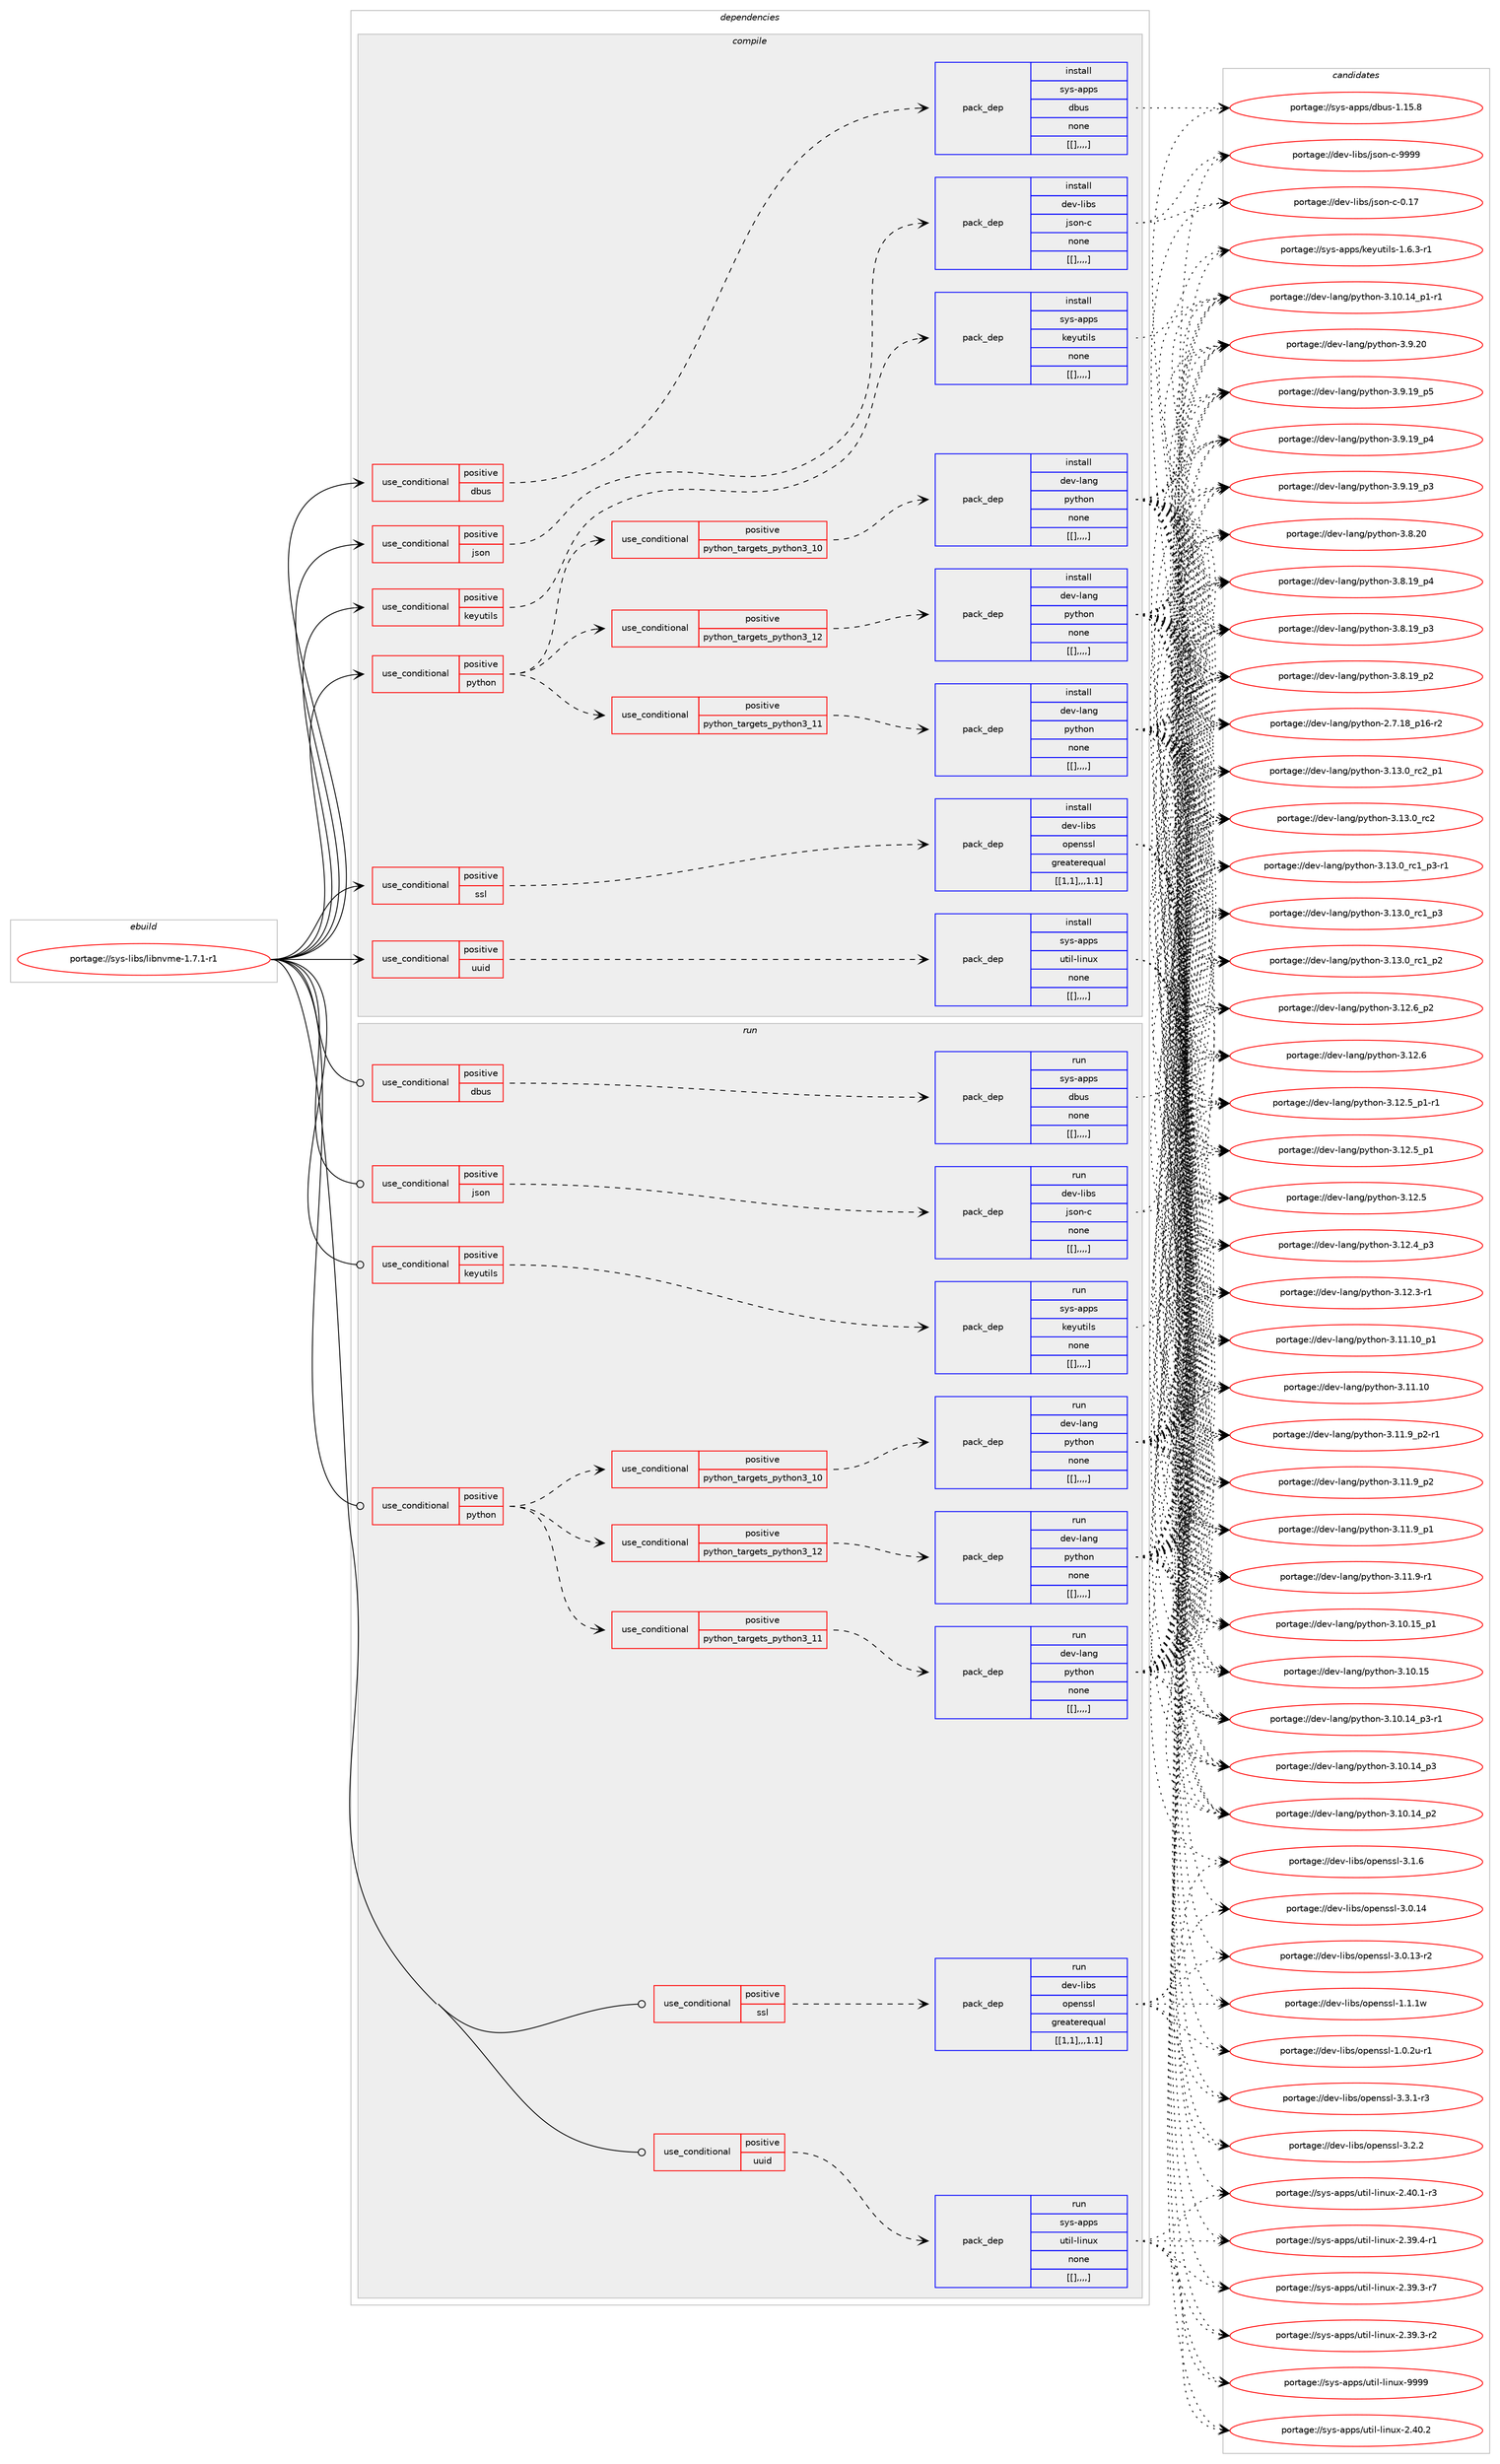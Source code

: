 digraph prolog {

# *************
# Graph options
# *************

newrank=true;
concentrate=true;
compound=true;
graph [rankdir=LR,fontname=Helvetica,fontsize=10,ranksep=1.5];#, ranksep=2.5, nodesep=0.2];
edge  [arrowhead=vee];
node  [fontname=Helvetica,fontsize=10];

# **********
# The ebuild
# **********

subgraph cluster_leftcol {
color=gray;
label=<<i>ebuild</i>>;
id [label="portage://sys-libs/libnvme-1.7.1-r1", color=red, width=4, href="../sys-libs/libnvme-1.7.1-r1.svg"];
}

# ****************
# The dependencies
# ****************

subgraph cluster_midcol {
color=gray;
label=<<i>dependencies</i>>;
subgraph cluster_compile {
fillcolor="#eeeeee";
style=filled;
label=<<i>compile</i>>;
subgraph cond10356 {
dependency27862 [label=<<TABLE BORDER="0" CELLBORDER="1" CELLSPACING="0" CELLPADDING="4"><TR><TD ROWSPAN="3" CELLPADDING="10">use_conditional</TD></TR><TR><TD>positive</TD></TR><TR><TD>dbus</TD></TR></TABLE>>, shape=none, color=red];
subgraph pack17428 {
dependency27863 [label=<<TABLE BORDER="0" CELLBORDER="1" CELLSPACING="0" CELLPADDING="4" WIDTH="220"><TR><TD ROWSPAN="6" CELLPADDING="30">pack_dep</TD></TR><TR><TD WIDTH="110">install</TD></TR><TR><TD>sys-apps</TD></TR><TR><TD>dbus</TD></TR><TR><TD>none</TD></TR><TR><TD>[[],,,,]</TD></TR></TABLE>>, shape=none, color=blue];
}
dependency27862:e -> dependency27863:w [weight=20,style="dashed",arrowhead="vee"];
}
id:e -> dependency27862:w [weight=20,style="solid",arrowhead="vee"];
subgraph cond10357 {
dependency27864 [label=<<TABLE BORDER="0" CELLBORDER="1" CELLSPACING="0" CELLPADDING="4"><TR><TD ROWSPAN="3" CELLPADDING="10">use_conditional</TD></TR><TR><TD>positive</TD></TR><TR><TD>json</TD></TR></TABLE>>, shape=none, color=red];
subgraph pack17429 {
dependency27865 [label=<<TABLE BORDER="0" CELLBORDER="1" CELLSPACING="0" CELLPADDING="4" WIDTH="220"><TR><TD ROWSPAN="6" CELLPADDING="30">pack_dep</TD></TR><TR><TD WIDTH="110">install</TD></TR><TR><TD>dev-libs</TD></TR><TR><TD>json-c</TD></TR><TR><TD>none</TD></TR><TR><TD>[[],,,,]</TD></TR></TABLE>>, shape=none, color=blue];
}
dependency27864:e -> dependency27865:w [weight=20,style="dashed",arrowhead="vee"];
}
id:e -> dependency27864:w [weight=20,style="solid",arrowhead="vee"];
subgraph cond10358 {
dependency27866 [label=<<TABLE BORDER="0" CELLBORDER="1" CELLSPACING="0" CELLPADDING="4"><TR><TD ROWSPAN="3" CELLPADDING="10">use_conditional</TD></TR><TR><TD>positive</TD></TR><TR><TD>keyutils</TD></TR></TABLE>>, shape=none, color=red];
subgraph pack17430 {
dependency27867 [label=<<TABLE BORDER="0" CELLBORDER="1" CELLSPACING="0" CELLPADDING="4" WIDTH="220"><TR><TD ROWSPAN="6" CELLPADDING="30">pack_dep</TD></TR><TR><TD WIDTH="110">install</TD></TR><TR><TD>sys-apps</TD></TR><TR><TD>keyutils</TD></TR><TR><TD>none</TD></TR><TR><TD>[[],,,,]</TD></TR></TABLE>>, shape=none, color=blue];
}
dependency27866:e -> dependency27867:w [weight=20,style="dashed",arrowhead="vee"];
}
id:e -> dependency27866:w [weight=20,style="solid",arrowhead="vee"];
subgraph cond10359 {
dependency27868 [label=<<TABLE BORDER="0" CELLBORDER="1" CELLSPACING="0" CELLPADDING="4"><TR><TD ROWSPAN="3" CELLPADDING="10">use_conditional</TD></TR><TR><TD>positive</TD></TR><TR><TD>python</TD></TR></TABLE>>, shape=none, color=red];
subgraph cond10360 {
dependency27869 [label=<<TABLE BORDER="0" CELLBORDER="1" CELLSPACING="0" CELLPADDING="4"><TR><TD ROWSPAN="3" CELLPADDING="10">use_conditional</TD></TR><TR><TD>positive</TD></TR><TR><TD>python_targets_python3_10</TD></TR></TABLE>>, shape=none, color=red];
subgraph pack17431 {
dependency27870 [label=<<TABLE BORDER="0" CELLBORDER="1" CELLSPACING="0" CELLPADDING="4" WIDTH="220"><TR><TD ROWSPAN="6" CELLPADDING="30">pack_dep</TD></TR><TR><TD WIDTH="110">install</TD></TR><TR><TD>dev-lang</TD></TR><TR><TD>python</TD></TR><TR><TD>none</TD></TR><TR><TD>[[],,,,]</TD></TR></TABLE>>, shape=none, color=blue];
}
dependency27869:e -> dependency27870:w [weight=20,style="dashed",arrowhead="vee"];
}
dependency27868:e -> dependency27869:w [weight=20,style="dashed",arrowhead="vee"];
subgraph cond10361 {
dependency27871 [label=<<TABLE BORDER="0" CELLBORDER="1" CELLSPACING="0" CELLPADDING="4"><TR><TD ROWSPAN="3" CELLPADDING="10">use_conditional</TD></TR><TR><TD>positive</TD></TR><TR><TD>python_targets_python3_11</TD></TR></TABLE>>, shape=none, color=red];
subgraph pack17432 {
dependency27872 [label=<<TABLE BORDER="0" CELLBORDER="1" CELLSPACING="0" CELLPADDING="4" WIDTH="220"><TR><TD ROWSPAN="6" CELLPADDING="30">pack_dep</TD></TR><TR><TD WIDTH="110">install</TD></TR><TR><TD>dev-lang</TD></TR><TR><TD>python</TD></TR><TR><TD>none</TD></TR><TR><TD>[[],,,,]</TD></TR></TABLE>>, shape=none, color=blue];
}
dependency27871:e -> dependency27872:w [weight=20,style="dashed",arrowhead="vee"];
}
dependency27868:e -> dependency27871:w [weight=20,style="dashed",arrowhead="vee"];
subgraph cond10362 {
dependency27873 [label=<<TABLE BORDER="0" CELLBORDER="1" CELLSPACING="0" CELLPADDING="4"><TR><TD ROWSPAN="3" CELLPADDING="10">use_conditional</TD></TR><TR><TD>positive</TD></TR><TR><TD>python_targets_python3_12</TD></TR></TABLE>>, shape=none, color=red];
subgraph pack17433 {
dependency27874 [label=<<TABLE BORDER="0" CELLBORDER="1" CELLSPACING="0" CELLPADDING="4" WIDTH="220"><TR><TD ROWSPAN="6" CELLPADDING="30">pack_dep</TD></TR><TR><TD WIDTH="110">install</TD></TR><TR><TD>dev-lang</TD></TR><TR><TD>python</TD></TR><TR><TD>none</TD></TR><TR><TD>[[],,,,]</TD></TR></TABLE>>, shape=none, color=blue];
}
dependency27873:e -> dependency27874:w [weight=20,style="dashed",arrowhead="vee"];
}
dependency27868:e -> dependency27873:w [weight=20,style="dashed",arrowhead="vee"];
}
id:e -> dependency27868:w [weight=20,style="solid",arrowhead="vee"];
subgraph cond10363 {
dependency27875 [label=<<TABLE BORDER="0" CELLBORDER="1" CELLSPACING="0" CELLPADDING="4"><TR><TD ROWSPAN="3" CELLPADDING="10">use_conditional</TD></TR><TR><TD>positive</TD></TR><TR><TD>ssl</TD></TR></TABLE>>, shape=none, color=red];
subgraph pack17434 {
dependency27876 [label=<<TABLE BORDER="0" CELLBORDER="1" CELLSPACING="0" CELLPADDING="4" WIDTH="220"><TR><TD ROWSPAN="6" CELLPADDING="30">pack_dep</TD></TR><TR><TD WIDTH="110">install</TD></TR><TR><TD>dev-libs</TD></TR><TR><TD>openssl</TD></TR><TR><TD>greaterequal</TD></TR><TR><TD>[[1,1],,,1.1]</TD></TR></TABLE>>, shape=none, color=blue];
}
dependency27875:e -> dependency27876:w [weight=20,style="dashed",arrowhead="vee"];
}
id:e -> dependency27875:w [weight=20,style="solid",arrowhead="vee"];
subgraph cond10364 {
dependency27877 [label=<<TABLE BORDER="0" CELLBORDER="1" CELLSPACING="0" CELLPADDING="4"><TR><TD ROWSPAN="3" CELLPADDING="10">use_conditional</TD></TR><TR><TD>positive</TD></TR><TR><TD>uuid</TD></TR></TABLE>>, shape=none, color=red];
subgraph pack17435 {
dependency27878 [label=<<TABLE BORDER="0" CELLBORDER="1" CELLSPACING="0" CELLPADDING="4" WIDTH="220"><TR><TD ROWSPAN="6" CELLPADDING="30">pack_dep</TD></TR><TR><TD WIDTH="110">install</TD></TR><TR><TD>sys-apps</TD></TR><TR><TD>util-linux</TD></TR><TR><TD>none</TD></TR><TR><TD>[[],,,,]</TD></TR></TABLE>>, shape=none, color=blue];
}
dependency27877:e -> dependency27878:w [weight=20,style="dashed",arrowhead="vee"];
}
id:e -> dependency27877:w [weight=20,style="solid",arrowhead="vee"];
}
subgraph cluster_compileandrun {
fillcolor="#eeeeee";
style=filled;
label=<<i>compile and run</i>>;
}
subgraph cluster_run {
fillcolor="#eeeeee";
style=filled;
label=<<i>run</i>>;
subgraph cond10365 {
dependency27879 [label=<<TABLE BORDER="0" CELLBORDER="1" CELLSPACING="0" CELLPADDING="4"><TR><TD ROWSPAN="3" CELLPADDING="10">use_conditional</TD></TR><TR><TD>positive</TD></TR><TR><TD>dbus</TD></TR></TABLE>>, shape=none, color=red];
subgraph pack17436 {
dependency27880 [label=<<TABLE BORDER="0" CELLBORDER="1" CELLSPACING="0" CELLPADDING="4" WIDTH="220"><TR><TD ROWSPAN="6" CELLPADDING="30">pack_dep</TD></TR><TR><TD WIDTH="110">run</TD></TR><TR><TD>sys-apps</TD></TR><TR><TD>dbus</TD></TR><TR><TD>none</TD></TR><TR><TD>[[],,,,]</TD></TR></TABLE>>, shape=none, color=blue];
}
dependency27879:e -> dependency27880:w [weight=20,style="dashed",arrowhead="vee"];
}
id:e -> dependency27879:w [weight=20,style="solid",arrowhead="odot"];
subgraph cond10366 {
dependency27881 [label=<<TABLE BORDER="0" CELLBORDER="1" CELLSPACING="0" CELLPADDING="4"><TR><TD ROWSPAN="3" CELLPADDING="10">use_conditional</TD></TR><TR><TD>positive</TD></TR><TR><TD>json</TD></TR></TABLE>>, shape=none, color=red];
subgraph pack17437 {
dependency27882 [label=<<TABLE BORDER="0" CELLBORDER="1" CELLSPACING="0" CELLPADDING="4" WIDTH="220"><TR><TD ROWSPAN="6" CELLPADDING="30">pack_dep</TD></TR><TR><TD WIDTH="110">run</TD></TR><TR><TD>dev-libs</TD></TR><TR><TD>json-c</TD></TR><TR><TD>none</TD></TR><TR><TD>[[],,,,]</TD></TR></TABLE>>, shape=none, color=blue];
}
dependency27881:e -> dependency27882:w [weight=20,style="dashed",arrowhead="vee"];
}
id:e -> dependency27881:w [weight=20,style="solid",arrowhead="odot"];
subgraph cond10367 {
dependency27883 [label=<<TABLE BORDER="0" CELLBORDER="1" CELLSPACING="0" CELLPADDING="4"><TR><TD ROWSPAN="3" CELLPADDING="10">use_conditional</TD></TR><TR><TD>positive</TD></TR><TR><TD>keyutils</TD></TR></TABLE>>, shape=none, color=red];
subgraph pack17438 {
dependency27884 [label=<<TABLE BORDER="0" CELLBORDER="1" CELLSPACING="0" CELLPADDING="4" WIDTH="220"><TR><TD ROWSPAN="6" CELLPADDING="30">pack_dep</TD></TR><TR><TD WIDTH="110">run</TD></TR><TR><TD>sys-apps</TD></TR><TR><TD>keyutils</TD></TR><TR><TD>none</TD></TR><TR><TD>[[],,,,]</TD></TR></TABLE>>, shape=none, color=blue];
}
dependency27883:e -> dependency27884:w [weight=20,style="dashed",arrowhead="vee"];
}
id:e -> dependency27883:w [weight=20,style="solid",arrowhead="odot"];
subgraph cond10368 {
dependency27885 [label=<<TABLE BORDER="0" CELLBORDER="1" CELLSPACING="0" CELLPADDING="4"><TR><TD ROWSPAN="3" CELLPADDING="10">use_conditional</TD></TR><TR><TD>positive</TD></TR><TR><TD>python</TD></TR></TABLE>>, shape=none, color=red];
subgraph cond10369 {
dependency27886 [label=<<TABLE BORDER="0" CELLBORDER="1" CELLSPACING="0" CELLPADDING="4"><TR><TD ROWSPAN="3" CELLPADDING="10">use_conditional</TD></TR><TR><TD>positive</TD></TR><TR><TD>python_targets_python3_10</TD></TR></TABLE>>, shape=none, color=red];
subgraph pack17439 {
dependency27887 [label=<<TABLE BORDER="0" CELLBORDER="1" CELLSPACING="0" CELLPADDING="4" WIDTH="220"><TR><TD ROWSPAN="6" CELLPADDING="30">pack_dep</TD></TR><TR><TD WIDTH="110">run</TD></TR><TR><TD>dev-lang</TD></TR><TR><TD>python</TD></TR><TR><TD>none</TD></TR><TR><TD>[[],,,,]</TD></TR></TABLE>>, shape=none, color=blue];
}
dependency27886:e -> dependency27887:w [weight=20,style="dashed",arrowhead="vee"];
}
dependency27885:e -> dependency27886:w [weight=20,style="dashed",arrowhead="vee"];
subgraph cond10370 {
dependency27888 [label=<<TABLE BORDER="0" CELLBORDER="1" CELLSPACING="0" CELLPADDING="4"><TR><TD ROWSPAN="3" CELLPADDING="10">use_conditional</TD></TR><TR><TD>positive</TD></TR><TR><TD>python_targets_python3_11</TD></TR></TABLE>>, shape=none, color=red];
subgraph pack17440 {
dependency27889 [label=<<TABLE BORDER="0" CELLBORDER="1" CELLSPACING="0" CELLPADDING="4" WIDTH="220"><TR><TD ROWSPAN="6" CELLPADDING="30">pack_dep</TD></TR><TR><TD WIDTH="110">run</TD></TR><TR><TD>dev-lang</TD></TR><TR><TD>python</TD></TR><TR><TD>none</TD></TR><TR><TD>[[],,,,]</TD></TR></TABLE>>, shape=none, color=blue];
}
dependency27888:e -> dependency27889:w [weight=20,style="dashed",arrowhead="vee"];
}
dependency27885:e -> dependency27888:w [weight=20,style="dashed",arrowhead="vee"];
subgraph cond10371 {
dependency27890 [label=<<TABLE BORDER="0" CELLBORDER="1" CELLSPACING="0" CELLPADDING="4"><TR><TD ROWSPAN="3" CELLPADDING="10">use_conditional</TD></TR><TR><TD>positive</TD></TR><TR><TD>python_targets_python3_12</TD></TR></TABLE>>, shape=none, color=red];
subgraph pack17441 {
dependency27891 [label=<<TABLE BORDER="0" CELLBORDER="1" CELLSPACING="0" CELLPADDING="4" WIDTH="220"><TR><TD ROWSPAN="6" CELLPADDING="30">pack_dep</TD></TR><TR><TD WIDTH="110">run</TD></TR><TR><TD>dev-lang</TD></TR><TR><TD>python</TD></TR><TR><TD>none</TD></TR><TR><TD>[[],,,,]</TD></TR></TABLE>>, shape=none, color=blue];
}
dependency27890:e -> dependency27891:w [weight=20,style="dashed",arrowhead="vee"];
}
dependency27885:e -> dependency27890:w [weight=20,style="dashed",arrowhead="vee"];
}
id:e -> dependency27885:w [weight=20,style="solid",arrowhead="odot"];
subgraph cond10372 {
dependency27892 [label=<<TABLE BORDER="0" CELLBORDER="1" CELLSPACING="0" CELLPADDING="4"><TR><TD ROWSPAN="3" CELLPADDING="10">use_conditional</TD></TR><TR><TD>positive</TD></TR><TR><TD>ssl</TD></TR></TABLE>>, shape=none, color=red];
subgraph pack17442 {
dependency27893 [label=<<TABLE BORDER="0" CELLBORDER="1" CELLSPACING="0" CELLPADDING="4" WIDTH="220"><TR><TD ROWSPAN="6" CELLPADDING="30">pack_dep</TD></TR><TR><TD WIDTH="110">run</TD></TR><TR><TD>dev-libs</TD></TR><TR><TD>openssl</TD></TR><TR><TD>greaterequal</TD></TR><TR><TD>[[1,1],,,1.1]</TD></TR></TABLE>>, shape=none, color=blue];
}
dependency27892:e -> dependency27893:w [weight=20,style="dashed",arrowhead="vee"];
}
id:e -> dependency27892:w [weight=20,style="solid",arrowhead="odot"];
subgraph cond10373 {
dependency27894 [label=<<TABLE BORDER="0" CELLBORDER="1" CELLSPACING="0" CELLPADDING="4"><TR><TD ROWSPAN="3" CELLPADDING="10">use_conditional</TD></TR><TR><TD>positive</TD></TR><TR><TD>uuid</TD></TR></TABLE>>, shape=none, color=red];
subgraph pack17443 {
dependency27895 [label=<<TABLE BORDER="0" CELLBORDER="1" CELLSPACING="0" CELLPADDING="4" WIDTH="220"><TR><TD ROWSPAN="6" CELLPADDING="30">pack_dep</TD></TR><TR><TD WIDTH="110">run</TD></TR><TR><TD>sys-apps</TD></TR><TR><TD>util-linux</TD></TR><TR><TD>none</TD></TR><TR><TD>[[],,,,]</TD></TR></TABLE>>, shape=none, color=blue];
}
dependency27894:e -> dependency27895:w [weight=20,style="dashed",arrowhead="vee"];
}
id:e -> dependency27894:w [weight=20,style="solid",arrowhead="odot"];
}
}

# **************
# The candidates
# **************

subgraph cluster_choices {
rank=same;
color=gray;
label=<<i>candidates</i>>;

subgraph choice17428 {
color=black;
nodesep=1;
choice1151211154597112112115471009811711545494649534656 [label="portage://sys-apps/dbus-1.15.8", color=red, width=4,href="../sys-apps/dbus-1.15.8.svg"];
dependency27863:e -> choice1151211154597112112115471009811711545494649534656:w [style=dotted,weight="100"];
}
subgraph choice17429 {
color=black;
nodesep=1;
choice10010111845108105981154710611511111045994557575757 [label="portage://dev-libs/json-c-9999", color=red, width=4,href="../dev-libs/json-c-9999.svg"];
choice10010111845108105981154710611511111045994548464955 [label="portage://dev-libs/json-c-0.17", color=red, width=4,href="../dev-libs/json-c-0.17.svg"];
dependency27865:e -> choice10010111845108105981154710611511111045994557575757:w [style=dotted,weight="100"];
dependency27865:e -> choice10010111845108105981154710611511111045994548464955:w [style=dotted,weight="100"];
}
subgraph choice17430 {
color=black;
nodesep=1;
choice1151211154597112112115471071011211171161051081154549465446514511449 [label="portage://sys-apps/keyutils-1.6.3-r1", color=red, width=4,href="../sys-apps/keyutils-1.6.3-r1.svg"];
dependency27867:e -> choice1151211154597112112115471071011211171161051081154549465446514511449:w [style=dotted,weight="100"];
}
subgraph choice17431 {
color=black;
nodesep=1;
choice100101118451089711010347112121116104111110455146495146489511499509511249 [label="portage://dev-lang/python-3.13.0_rc2_p1", color=red, width=4,href="../dev-lang/python-3.13.0_rc2_p1.svg"];
choice10010111845108971101034711212111610411111045514649514648951149950 [label="portage://dev-lang/python-3.13.0_rc2", color=red, width=4,href="../dev-lang/python-3.13.0_rc2.svg"];
choice1001011184510897110103471121211161041111104551464951464895114994995112514511449 [label="portage://dev-lang/python-3.13.0_rc1_p3-r1", color=red, width=4,href="../dev-lang/python-3.13.0_rc1_p3-r1.svg"];
choice100101118451089711010347112121116104111110455146495146489511499499511251 [label="portage://dev-lang/python-3.13.0_rc1_p3", color=red, width=4,href="../dev-lang/python-3.13.0_rc1_p3.svg"];
choice100101118451089711010347112121116104111110455146495146489511499499511250 [label="portage://dev-lang/python-3.13.0_rc1_p2", color=red, width=4,href="../dev-lang/python-3.13.0_rc1_p2.svg"];
choice100101118451089711010347112121116104111110455146495046549511250 [label="portage://dev-lang/python-3.12.6_p2", color=red, width=4,href="../dev-lang/python-3.12.6_p2.svg"];
choice10010111845108971101034711212111610411111045514649504654 [label="portage://dev-lang/python-3.12.6", color=red, width=4,href="../dev-lang/python-3.12.6.svg"];
choice1001011184510897110103471121211161041111104551464950465395112494511449 [label="portage://dev-lang/python-3.12.5_p1-r1", color=red, width=4,href="../dev-lang/python-3.12.5_p1-r1.svg"];
choice100101118451089711010347112121116104111110455146495046539511249 [label="portage://dev-lang/python-3.12.5_p1", color=red, width=4,href="../dev-lang/python-3.12.5_p1.svg"];
choice10010111845108971101034711212111610411111045514649504653 [label="portage://dev-lang/python-3.12.5", color=red, width=4,href="../dev-lang/python-3.12.5.svg"];
choice100101118451089711010347112121116104111110455146495046529511251 [label="portage://dev-lang/python-3.12.4_p3", color=red, width=4,href="../dev-lang/python-3.12.4_p3.svg"];
choice100101118451089711010347112121116104111110455146495046514511449 [label="portage://dev-lang/python-3.12.3-r1", color=red, width=4,href="../dev-lang/python-3.12.3-r1.svg"];
choice10010111845108971101034711212111610411111045514649494649489511249 [label="portage://dev-lang/python-3.11.10_p1", color=red, width=4,href="../dev-lang/python-3.11.10_p1.svg"];
choice1001011184510897110103471121211161041111104551464949464948 [label="portage://dev-lang/python-3.11.10", color=red, width=4,href="../dev-lang/python-3.11.10.svg"];
choice1001011184510897110103471121211161041111104551464949465795112504511449 [label="portage://dev-lang/python-3.11.9_p2-r1", color=red, width=4,href="../dev-lang/python-3.11.9_p2-r1.svg"];
choice100101118451089711010347112121116104111110455146494946579511250 [label="portage://dev-lang/python-3.11.9_p2", color=red, width=4,href="../dev-lang/python-3.11.9_p2.svg"];
choice100101118451089711010347112121116104111110455146494946579511249 [label="portage://dev-lang/python-3.11.9_p1", color=red, width=4,href="../dev-lang/python-3.11.9_p1.svg"];
choice100101118451089711010347112121116104111110455146494946574511449 [label="portage://dev-lang/python-3.11.9-r1", color=red, width=4,href="../dev-lang/python-3.11.9-r1.svg"];
choice10010111845108971101034711212111610411111045514649484649539511249 [label="portage://dev-lang/python-3.10.15_p1", color=red, width=4,href="../dev-lang/python-3.10.15_p1.svg"];
choice1001011184510897110103471121211161041111104551464948464953 [label="portage://dev-lang/python-3.10.15", color=red, width=4,href="../dev-lang/python-3.10.15.svg"];
choice100101118451089711010347112121116104111110455146494846495295112514511449 [label="portage://dev-lang/python-3.10.14_p3-r1", color=red, width=4,href="../dev-lang/python-3.10.14_p3-r1.svg"];
choice10010111845108971101034711212111610411111045514649484649529511251 [label="portage://dev-lang/python-3.10.14_p3", color=red, width=4,href="../dev-lang/python-3.10.14_p3.svg"];
choice10010111845108971101034711212111610411111045514649484649529511250 [label="portage://dev-lang/python-3.10.14_p2", color=red, width=4,href="../dev-lang/python-3.10.14_p2.svg"];
choice100101118451089711010347112121116104111110455146494846495295112494511449 [label="portage://dev-lang/python-3.10.14_p1-r1", color=red, width=4,href="../dev-lang/python-3.10.14_p1-r1.svg"];
choice10010111845108971101034711212111610411111045514657465048 [label="portage://dev-lang/python-3.9.20", color=red, width=4,href="../dev-lang/python-3.9.20.svg"];
choice100101118451089711010347112121116104111110455146574649579511253 [label="portage://dev-lang/python-3.9.19_p5", color=red, width=4,href="../dev-lang/python-3.9.19_p5.svg"];
choice100101118451089711010347112121116104111110455146574649579511252 [label="portage://dev-lang/python-3.9.19_p4", color=red, width=4,href="../dev-lang/python-3.9.19_p4.svg"];
choice100101118451089711010347112121116104111110455146574649579511251 [label="portage://dev-lang/python-3.9.19_p3", color=red, width=4,href="../dev-lang/python-3.9.19_p3.svg"];
choice10010111845108971101034711212111610411111045514656465048 [label="portage://dev-lang/python-3.8.20", color=red, width=4,href="../dev-lang/python-3.8.20.svg"];
choice100101118451089711010347112121116104111110455146564649579511252 [label="portage://dev-lang/python-3.8.19_p4", color=red, width=4,href="../dev-lang/python-3.8.19_p4.svg"];
choice100101118451089711010347112121116104111110455146564649579511251 [label="portage://dev-lang/python-3.8.19_p3", color=red, width=4,href="../dev-lang/python-3.8.19_p3.svg"];
choice100101118451089711010347112121116104111110455146564649579511250 [label="portage://dev-lang/python-3.8.19_p2", color=red, width=4,href="../dev-lang/python-3.8.19_p2.svg"];
choice100101118451089711010347112121116104111110455046554649569511249544511450 [label="portage://dev-lang/python-2.7.18_p16-r2", color=red, width=4,href="../dev-lang/python-2.7.18_p16-r2.svg"];
dependency27870:e -> choice100101118451089711010347112121116104111110455146495146489511499509511249:w [style=dotted,weight="100"];
dependency27870:e -> choice10010111845108971101034711212111610411111045514649514648951149950:w [style=dotted,weight="100"];
dependency27870:e -> choice1001011184510897110103471121211161041111104551464951464895114994995112514511449:w [style=dotted,weight="100"];
dependency27870:e -> choice100101118451089711010347112121116104111110455146495146489511499499511251:w [style=dotted,weight="100"];
dependency27870:e -> choice100101118451089711010347112121116104111110455146495146489511499499511250:w [style=dotted,weight="100"];
dependency27870:e -> choice100101118451089711010347112121116104111110455146495046549511250:w [style=dotted,weight="100"];
dependency27870:e -> choice10010111845108971101034711212111610411111045514649504654:w [style=dotted,weight="100"];
dependency27870:e -> choice1001011184510897110103471121211161041111104551464950465395112494511449:w [style=dotted,weight="100"];
dependency27870:e -> choice100101118451089711010347112121116104111110455146495046539511249:w [style=dotted,weight="100"];
dependency27870:e -> choice10010111845108971101034711212111610411111045514649504653:w [style=dotted,weight="100"];
dependency27870:e -> choice100101118451089711010347112121116104111110455146495046529511251:w [style=dotted,weight="100"];
dependency27870:e -> choice100101118451089711010347112121116104111110455146495046514511449:w [style=dotted,weight="100"];
dependency27870:e -> choice10010111845108971101034711212111610411111045514649494649489511249:w [style=dotted,weight="100"];
dependency27870:e -> choice1001011184510897110103471121211161041111104551464949464948:w [style=dotted,weight="100"];
dependency27870:e -> choice1001011184510897110103471121211161041111104551464949465795112504511449:w [style=dotted,weight="100"];
dependency27870:e -> choice100101118451089711010347112121116104111110455146494946579511250:w [style=dotted,weight="100"];
dependency27870:e -> choice100101118451089711010347112121116104111110455146494946579511249:w [style=dotted,weight="100"];
dependency27870:e -> choice100101118451089711010347112121116104111110455146494946574511449:w [style=dotted,weight="100"];
dependency27870:e -> choice10010111845108971101034711212111610411111045514649484649539511249:w [style=dotted,weight="100"];
dependency27870:e -> choice1001011184510897110103471121211161041111104551464948464953:w [style=dotted,weight="100"];
dependency27870:e -> choice100101118451089711010347112121116104111110455146494846495295112514511449:w [style=dotted,weight="100"];
dependency27870:e -> choice10010111845108971101034711212111610411111045514649484649529511251:w [style=dotted,weight="100"];
dependency27870:e -> choice10010111845108971101034711212111610411111045514649484649529511250:w [style=dotted,weight="100"];
dependency27870:e -> choice100101118451089711010347112121116104111110455146494846495295112494511449:w [style=dotted,weight="100"];
dependency27870:e -> choice10010111845108971101034711212111610411111045514657465048:w [style=dotted,weight="100"];
dependency27870:e -> choice100101118451089711010347112121116104111110455146574649579511253:w [style=dotted,weight="100"];
dependency27870:e -> choice100101118451089711010347112121116104111110455146574649579511252:w [style=dotted,weight="100"];
dependency27870:e -> choice100101118451089711010347112121116104111110455146574649579511251:w [style=dotted,weight="100"];
dependency27870:e -> choice10010111845108971101034711212111610411111045514656465048:w [style=dotted,weight="100"];
dependency27870:e -> choice100101118451089711010347112121116104111110455146564649579511252:w [style=dotted,weight="100"];
dependency27870:e -> choice100101118451089711010347112121116104111110455146564649579511251:w [style=dotted,weight="100"];
dependency27870:e -> choice100101118451089711010347112121116104111110455146564649579511250:w [style=dotted,weight="100"];
dependency27870:e -> choice100101118451089711010347112121116104111110455046554649569511249544511450:w [style=dotted,weight="100"];
}
subgraph choice17432 {
color=black;
nodesep=1;
choice100101118451089711010347112121116104111110455146495146489511499509511249 [label="portage://dev-lang/python-3.13.0_rc2_p1", color=red, width=4,href="../dev-lang/python-3.13.0_rc2_p1.svg"];
choice10010111845108971101034711212111610411111045514649514648951149950 [label="portage://dev-lang/python-3.13.0_rc2", color=red, width=4,href="../dev-lang/python-3.13.0_rc2.svg"];
choice1001011184510897110103471121211161041111104551464951464895114994995112514511449 [label="portage://dev-lang/python-3.13.0_rc1_p3-r1", color=red, width=4,href="../dev-lang/python-3.13.0_rc1_p3-r1.svg"];
choice100101118451089711010347112121116104111110455146495146489511499499511251 [label="portage://dev-lang/python-3.13.0_rc1_p3", color=red, width=4,href="../dev-lang/python-3.13.0_rc1_p3.svg"];
choice100101118451089711010347112121116104111110455146495146489511499499511250 [label="portage://dev-lang/python-3.13.0_rc1_p2", color=red, width=4,href="../dev-lang/python-3.13.0_rc1_p2.svg"];
choice100101118451089711010347112121116104111110455146495046549511250 [label="portage://dev-lang/python-3.12.6_p2", color=red, width=4,href="../dev-lang/python-3.12.6_p2.svg"];
choice10010111845108971101034711212111610411111045514649504654 [label="portage://dev-lang/python-3.12.6", color=red, width=4,href="../dev-lang/python-3.12.6.svg"];
choice1001011184510897110103471121211161041111104551464950465395112494511449 [label="portage://dev-lang/python-3.12.5_p1-r1", color=red, width=4,href="../dev-lang/python-3.12.5_p1-r1.svg"];
choice100101118451089711010347112121116104111110455146495046539511249 [label="portage://dev-lang/python-3.12.5_p1", color=red, width=4,href="../dev-lang/python-3.12.5_p1.svg"];
choice10010111845108971101034711212111610411111045514649504653 [label="portage://dev-lang/python-3.12.5", color=red, width=4,href="../dev-lang/python-3.12.5.svg"];
choice100101118451089711010347112121116104111110455146495046529511251 [label="portage://dev-lang/python-3.12.4_p3", color=red, width=4,href="../dev-lang/python-3.12.4_p3.svg"];
choice100101118451089711010347112121116104111110455146495046514511449 [label="portage://dev-lang/python-3.12.3-r1", color=red, width=4,href="../dev-lang/python-3.12.3-r1.svg"];
choice10010111845108971101034711212111610411111045514649494649489511249 [label="portage://dev-lang/python-3.11.10_p1", color=red, width=4,href="../dev-lang/python-3.11.10_p1.svg"];
choice1001011184510897110103471121211161041111104551464949464948 [label="portage://dev-lang/python-3.11.10", color=red, width=4,href="../dev-lang/python-3.11.10.svg"];
choice1001011184510897110103471121211161041111104551464949465795112504511449 [label="portage://dev-lang/python-3.11.9_p2-r1", color=red, width=4,href="../dev-lang/python-3.11.9_p2-r1.svg"];
choice100101118451089711010347112121116104111110455146494946579511250 [label="portage://dev-lang/python-3.11.9_p2", color=red, width=4,href="../dev-lang/python-3.11.9_p2.svg"];
choice100101118451089711010347112121116104111110455146494946579511249 [label="portage://dev-lang/python-3.11.9_p1", color=red, width=4,href="../dev-lang/python-3.11.9_p1.svg"];
choice100101118451089711010347112121116104111110455146494946574511449 [label="portage://dev-lang/python-3.11.9-r1", color=red, width=4,href="../dev-lang/python-3.11.9-r1.svg"];
choice10010111845108971101034711212111610411111045514649484649539511249 [label="portage://dev-lang/python-3.10.15_p1", color=red, width=4,href="../dev-lang/python-3.10.15_p1.svg"];
choice1001011184510897110103471121211161041111104551464948464953 [label="portage://dev-lang/python-3.10.15", color=red, width=4,href="../dev-lang/python-3.10.15.svg"];
choice100101118451089711010347112121116104111110455146494846495295112514511449 [label="portage://dev-lang/python-3.10.14_p3-r1", color=red, width=4,href="../dev-lang/python-3.10.14_p3-r1.svg"];
choice10010111845108971101034711212111610411111045514649484649529511251 [label="portage://dev-lang/python-3.10.14_p3", color=red, width=4,href="../dev-lang/python-3.10.14_p3.svg"];
choice10010111845108971101034711212111610411111045514649484649529511250 [label="portage://dev-lang/python-3.10.14_p2", color=red, width=4,href="../dev-lang/python-3.10.14_p2.svg"];
choice100101118451089711010347112121116104111110455146494846495295112494511449 [label="portage://dev-lang/python-3.10.14_p1-r1", color=red, width=4,href="../dev-lang/python-3.10.14_p1-r1.svg"];
choice10010111845108971101034711212111610411111045514657465048 [label="portage://dev-lang/python-3.9.20", color=red, width=4,href="../dev-lang/python-3.9.20.svg"];
choice100101118451089711010347112121116104111110455146574649579511253 [label="portage://dev-lang/python-3.9.19_p5", color=red, width=4,href="../dev-lang/python-3.9.19_p5.svg"];
choice100101118451089711010347112121116104111110455146574649579511252 [label="portage://dev-lang/python-3.9.19_p4", color=red, width=4,href="../dev-lang/python-3.9.19_p4.svg"];
choice100101118451089711010347112121116104111110455146574649579511251 [label="portage://dev-lang/python-3.9.19_p3", color=red, width=4,href="../dev-lang/python-3.9.19_p3.svg"];
choice10010111845108971101034711212111610411111045514656465048 [label="portage://dev-lang/python-3.8.20", color=red, width=4,href="../dev-lang/python-3.8.20.svg"];
choice100101118451089711010347112121116104111110455146564649579511252 [label="portage://dev-lang/python-3.8.19_p4", color=red, width=4,href="../dev-lang/python-3.8.19_p4.svg"];
choice100101118451089711010347112121116104111110455146564649579511251 [label="portage://dev-lang/python-3.8.19_p3", color=red, width=4,href="../dev-lang/python-3.8.19_p3.svg"];
choice100101118451089711010347112121116104111110455146564649579511250 [label="portage://dev-lang/python-3.8.19_p2", color=red, width=4,href="../dev-lang/python-3.8.19_p2.svg"];
choice100101118451089711010347112121116104111110455046554649569511249544511450 [label="portage://dev-lang/python-2.7.18_p16-r2", color=red, width=4,href="../dev-lang/python-2.7.18_p16-r2.svg"];
dependency27872:e -> choice100101118451089711010347112121116104111110455146495146489511499509511249:w [style=dotted,weight="100"];
dependency27872:e -> choice10010111845108971101034711212111610411111045514649514648951149950:w [style=dotted,weight="100"];
dependency27872:e -> choice1001011184510897110103471121211161041111104551464951464895114994995112514511449:w [style=dotted,weight="100"];
dependency27872:e -> choice100101118451089711010347112121116104111110455146495146489511499499511251:w [style=dotted,weight="100"];
dependency27872:e -> choice100101118451089711010347112121116104111110455146495146489511499499511250:w [style=dotted,weight="100"];
dependency27872:e -> choice100101118451089711010347112121116104111110455146495046549511250:w [style=dotted,weight="100"];
dependency27872:e -> choice10010111845108971101034711212111610411111045514649504654:w [style=dotted,weight="100"];
dependency27872:e -> choice1001011184510897110103471121211161041111104551464950465395112494511449:w [style=dotted,weight="100"];
dependency27872:e -> choice100101118451089711010347112121116104111110455146495046539511249:w [style=dotted,weight="100"];
dependency27872:e -> choice10010111845108971101034711212111610411111045514649504653:w [style=dotted,weight="100"];
dependency27872:e -> choice100101118451089711010347112121116104111110455146495046529511251:w [style=dotted,weight="100"];
dependency27872:e -> choice100101118451089711010347112121116104111110455146495046514511449:w [style=dotted,weight="100"];
dependency27872:e -> choice10010111845108971101034711212111610411111045514649494649489511249:w [style=dotted,weight="100"];
dependency27872:e -> choice1001011184510897110103471121211161041111104551464949464948:w [style=dotted,weight="100"];
dependency27872:e -> choice1001011184510897110103471121211161041111104551464949465795112504511449:w [style=dotted,weight="100"];
dependency27872:e -> choice100101118451089711010347112121116104111110455146494946579511250:w [style=dotted,weight="100"];
dependency27872:e -> choice100101118451089711010347112121116104111110455146494946579511249:w [style=dotted,weight="100"];
dependency27872:e -> choice100101118451089711010347112121116104111110455146494946574511449:w [style=dotted,weight="100"];
dependency27872:e -> choice10010111845108971101034711212111610411111045514649484649539511249:w [style=dotted,weight="100"];
dependency27872:e -> choice1001011184510897110103471121211161041111104551464948464953:w [style=dotted,weight="100"];
dependency27872:e -> choice100101118451089711010347112121116104111110455146494846495295112514511449:w [style=dotted,weight="100"];
dependency27872:e -> choice10010111845108971101034711212111610411111045514649484649529511251:w [style=dotted,weight="100"];
dependency27872:e -> choice10010111845108971101034711212111610411111045514649484649529511250:w [style=dotted,weight="100"];
dependency27872:e -> choice100101118451089711010347112121116104111110455146494846495295112494511449:w [style=dotted,weight="100"];
dependency27872:e -> choice10010111845108971101034711212111610411111045514657465048:w [style=dotted,weight="100"];
dependency27872:e -> choice100101118451089711010347112121116104111110455146574649579511253:w [style=dotted,weight="100"];
dependency27872:e -> choice100101118451089711010347112121116104111110455146574649579511252:w [style=dotted,weight="100"];
dependency27872:e -> choice100101118451089711010347112121116104111110455146574649579511251:w [style=dotted,weight="100"];
dependency27872:e -> choice10010111845108971101034711212111610411111045514656465048:w [style=dotted,weight="100"];
dependency27872:e -> choice100101118451089711010347112121116104111110455146564649579511252:w [style=dotted,weight="100"];
dependency27872:e -> choice100101118451089711010347112121116104111110455146564649579511251:w [style=dotted,weight="100"];
dependency27872:e -> choice100101118451089711010347112121116104111110455146564649579511250:w [style=dotted,weight="100"];
dependency27872:e -> choice100101118451089711010347112121116104111110455046554649569511249544511450:w [style=dotted,weight="100"];
}
subgraph choice17433 {
color=black;
nodesep=1;
choice100101118451089711010347112121116104111110455146495146489511499509511249 [label="portage://dev-lang/python-3.13.0_rc2_p1", color=red, width=4,href="../dev-lang/python-3.13.0_rc2_p1.svg"];
choice10010111845108971101034711212111610411111045514649514648951149950 [label="portage://dev-lang/python-3.13.0_rc2", color=red, width=4,href="../dev-lang/python-3.13.0_rc2.svg"];
choice1001011184510897110103471121211161041111104551464951464895114994995112514511449 [label="portage://dev-lang/python-3.13.0_rc1_p3-r1", color=red, width=4,href="../dev-lang/python-3.13.0_rc1_p3-r1.svg"];
choice100101118451089711010347112121116104111110455146495146489511499499511251 [label="portage://dev-lang/python-3.13.0_rc1_p3", color=red, width=4,href="../dev-lang/python-3.13.0_rc1_p3.svg"];
choice100101118451089711010347112121116104111110455146495146489511499499511250 [label="portage://dev-lang/python-3.13.0_rc1_p2", color=red, width=4,href="../dev-lang/python-3.13.0_rc1_p2.svg"];
choice100101118451089711010347112121116104111110455146495046549511250 [label="portage://dev-lang/python-3.12.6_p2", color=red, width=4,href="../dev-lang/python-3.12.6_p2.svg"];
choice10010111845108971101034711212111610411111045514649504654 [label="portage://dev-lang/python-3.12.6", color=red, width=4,href="../dev-lang/python-3.12.6.svg"];
choice1001011184510897110103471121211161041111104551464950465395112494511449 [label="portage://dev-lang/python-3.12.5_p1-r1", color=red, width=4,href="../dev-lang/python-3.12.5_p1-r1.svg"];
choice100101118451089711010347112121116104111110455146495046539511249 [label="portage://dev-lang/python-3.12.5_p1", color=red, width=4,href="../dev-lang/python-3.12.5_p1.svg"];
choice10010111845108971101034711212111610411111045514649504653 [label="portage://dev-lang/python-3.12.5", color=red, width=4,href="../dev-lang/python-3.12.5.svg"];
choice100101118451089711010347112121116104111110455146495046529511251 [label="portage://dev-lang/python-3.12.4_p3", color=red, width=4,href="../dev-lang/python-3.12.4_p3.svg"];
choice100101118451089711010347112121116104111110455146495046514511449 [label="portage://dev-lang/python-3.12.3-r1", color=red, width=4,href="../dev-lang/python-3.12.3-r1.svg"];
choice10010111845108971101034711212111610411111045514649494649489511249 [label="portage://dev-lang/python-3.11.10_p1", color=red, width=4,href="../dev-lang/python-3.11.10_p1.svg"];
choice1001011184510897110103471121211161041111104551464949464948 [label="portage://dev-lang/python-3.11.10", color=red, width=4,href="../dev-lang/python-3.11.10.svg"];
choice1001011184510897110103471121211161041111104551464949465795112504511449 [label="portage://dev-lang/python-3.11.9_p2-r1", color=red, width=4,href="../dev-lang/python-3.11.9_p2-r1.svg"];
choice100101118451089711010347112121116104111110455146494946579511250 [label="portage://dev-lang/python-3.11.9_p2", color=red, width=4,href="../dev-lang/python-3.11.9_p2.svg"];
choice100101118451089711010347112121116104111110455146494946579511249 [label="portage://dev-lang/python-3.11.9_p1", color=red, width=4,href="../dev-lang/python-3.11.9_p1.svg"];
choice100101118451089711010347112121116104111110455146494946574511449 [label="portage://dev-lang/python-3.11.9-r1", color=red, width=4,href="../dev-lang/python-3.11.9-r1.svg"];
choice10010111845108971101034711212111610411111045514649484649539511249 [label="portage://dev-lang/python-3.10.15_p1", color=red, width=4,href="../dev-lang/python-3.10.15_p1.svg"];
choice1001011184510897110103471121211161041111104551464948464953 [label="portage://dev-lang/python-3.10.15", color=red, width=4,href="../dev-lang/python-3.10.15.svg"];
choice100101118451089711010347112121116104111110455146494846495295112514511449 [label="portage://dev-lang/python-3.10.14_p3-r1", color=red, width=4,href="../dev-lang/python-3.10.14_p3-r1.svg"];
choice10010111845108971101034711212111610411111045514649484649529511251 [label="portage://dev-lang/python-3.10.14_p3", color=red, width=4,href="../dev-lang/python-3.10.14_p3.svg"];
choice10010111845108971101034711212111610411111045514649484649529511250 [label="portage://dev-lang/python-3.10.14_p2", color=red, width=4,href="../dev-lang/python-3.10.14_p2.svg"];
choice100101118451089711010347112121116104111110455146494846495295112494511449 [label="portage://dev-lang/python-3.10.14_p1-r1", color=red, width=4,href="../dev-lang/python-3.10.14_p1-r1.svg"];
choice10010111845108971101034711212111610411111045514657465048 [label="portage://dev-lang/python-3.9.20", color=red, width=4,href="../dev-lang/python-3.9.20.svg"];
choice100101118451089711010347112121116104111110455146574649579511253 [label="portage://dev-lang/python-3.9.19_p5", color=red, width=4,href="../dev-lang/python-3.9.19_p5.svg"];
choice100101118451089711010347112121116104111110455146574649579511252 [label="portage://dev-lang/python-3.9.19_p4", color=red, width=4,href="../dev-lang/python-3.9.19_p4.svg"];
choice100101118451089711010347112121116104111110455146574649579511251 [label="portage://dev-lang/python-3.9.19_p3", color=red, width=4,href="../dev-lang/python-3.9.19_p3.svg"];
choice10010111845108971101034711212111610411111045514656465048 [label="portage://dev-lang/python-3.8.20", color=red, width=4,href="../dev-lang/python-3.8.20.svg"];
choice100101118451089711010347112121116104111110455146564649579511252 [label="portage://dev-lang/python-3.8.19_p4", color=red, width=4,href="../dev-lang/python-3.8.19_p4.svg"];
choice100101118451089711010347112121116104111110455146564649579511251 [label="portage://dev-lang/python-3.8.19_p3", color=red, width=4,href="../dev-lang/python-3.8.19_p3.svg"];
choice100101118451089711010347112121116104111110455146564649579511250 [label="portage://dev-lang/python-3.8.19_p2", color=red, width=4,href="../dev-lang/python-3.8.19_p2.svg"];
choice100101118451089711010347112121116104111110455046554649569511249544511450 [label="portage://dev-lang/python-2.7.18_p16-r2", color=red, width=4,href="../dev-lang/python-2.7.18_p16-r2.svg"];
dependency27874:e -> choice100101118451089711010347112121116104111110455146495146489511499509511249:w [style=dotted,weight="100"];
dependency27874:e -> choice10010111845108971101034711212111610411111045514649514648951149950:w [style=dotted,weight="100"];
dependency27874:e -> choice1001011184510897110103471121211161041111104551464951464895114994995112514511449:w [style=dotted,weight="100"];
dependency27874:e -> choice100101118451089711010347112121116104111110455146495146489511499499511251:w [style=dotted,weight="100"];
dependency27874:e -> choice100101118451089711010347112121116104111110455146495146489511499499511250:w [style=dotted,weight="100"];
dependency27874:e -> choice100101118451089711010347112121116104111110455146495046549511250:w [style=dotted,weight="100"];
dependency27874:e -> choice10010111845108971101034711212111610411111045514649504654:w [style=dotted,weight="100"];
dependency27874:e -> choice1001011184510897110103471121211161041111104551464950465395112494511449:w [style=dotted,weight="100"];
dependency27874:e -> choice100101118451089711010347112121116104111110455146495046539511249:w [style=dotted,weight="100"];
dependency27874:e -> choice10010111845108971101034711212111610411111045514649504653:w [style=dotted,weight="100"];
dependency27874:e -> choice100101118451089711010347112121116104111110455146495046529511251:w [style=dotted,weight="100"];
dependency27874:e -> choice100101118451089711010347112121116104111110455146495046514511449:w [style=dotted,weight="100"];
dependency27874:e -> choice10010111845108971101034711212111610411111045514649494649489511249:w [style=dotted,weight="100"];
dependency27874:e -> choice1001011184510897110103471121211161041111104551464949464948:w [style=dotted,weight="100"];
dependency27874:e -> choice1001011184510897110103471121211161041111104551464949465795112504511449:w [style=dotted,weight="100"];
dependency27874:e -> choice100101118451089711010347112121116104111110455146494946579511250:w [style=dotted,weight="100"];
dependency27874:e -> choice100101118451089711010347112121116104111110455146494946579511249:w [style=dotted,weight="100"];
dependency27874:e -> choice100101118451089711010347112121116104111110455146494946574511449:w [style=dotted,weight="100"];
dependency27874:e -> choice10010111845108971101034711212111610411111045514649484649539511249:w [style=dotted,weight="100"];
dependency27874:e -> choice1001011184510897110103471121211161041111104551464948464953:w [style=dotted,weight="100"];
dependency27874:e -> choice100101118451089711010347112121116104111110455146494846495295112514511449:w [style=dotted,weight="100"];
dependency27874:e -> choice10010111845108971101034711212111610411111045514649484649529511251:w [style=dotted,weight="100"];
dependency27874:e -> choice10010111845108971101034711212111610411111045514649484649529511250:w [style=dotted,weight="100"];
dependency27874:e -> choice100101118451089711010347112121116104111110455146494846495295112494511449:w [style=dotted,weight="100"];
dependency27874:e -> choice10010111845108971101034711212111610411111045514657465048:w [style=dotted,weight="100"];
dependency27874:e -> choice100101118451089711010347112121116104111110455146574649579511253:w [style=dotted,weight="100"];
dependency27874:e -> choice100101118451089711010347112121116104111110455146574649579511252:w [style=dotted,weight="100"];
dependency27874:e -> choice100101118451089711010347112121116104111110455146574649579511251:w [style=dotted,weight="100"];
dependency27874:e -> choice10010111845108971101034711212111610411111045514656465048:w [style=dotted,weight="100"];
dependency27874:e -> choice100101118451089711010347112121116104111110455146564649579511252:w [style=dotted,weight="100"];
dependency27874:e -> choice100101118451089711010347112121116104111110455146564649579511251:w [style=dotted,weight="100"];
dependency27874:e -> choice100101118451089711010347112121116104111110455146564649579511250:w [style=dotted,weight="100"];
dependency27874:e -> choice100101118451089711010347112121116104111110455046554649569511249544511450:w [style=dotted,weight="100"];
}
subgraph choice17434 {
color=black;
nodesep=1;
choice1001011184510810598115471111121011101151151084551465146494511451 [label="portage://dev-libs/openssl-3.3.1-r3", color=red, width=4,href="../dev-libs/openssl-3.3.1-r3.svg"];
choice100101118451081059811547111112101110115115108455146504650 [label="portage://dev-libs/openssl-3.2.2", color=red, width=4,href="../dev-libs/openssl-3.2.2.svg"];
choice100101118451081059811547111112101110115115108455146494654 [label="portage://dev-libs/openssl-3.1.6", color=red, width=4,href="../dev-libs/openssl-3.1.6.svg"];
choice10010111845108105981154711111210111011511510845514648464952 [label="portage://dev-libs/openssl-3.0.14", color=red, width=4,href="../dev-libs/openssl-3.0.14.svg"];
choice100101118451081059811547111112101110115115108455146484649514511450 [label="portage://dev-libs/openssl-3.0.13-r2", color=red, width=4,href="../dev-libs/openssl-3.0.13-r2.svg"];
choice100101118451081059811547111112101110115115108454946494649119 [label="portage://dev-libs/openssl-1.1.1w", color=red, width=4,href="../dev-libs/openssl-1.1.1w.svg"];
choice1001011184510810598115471111121011101151151084549464846501174511449 [label="portage://dev-libs/openssl-1.0.2u-r1", color=red, width=4,href="../dev-libs/openssl-1.0.2u-r1.svg"];
dependency27876:e -> choice1001011184510810598115471111121011101151151084551465146494511451:w [style=dotted,weight="100"];
dependency27876:e -> choice100101118451081059811547111112101110115115108455146504650:w [style=dotted,weight="100"];
dependency27876:e -> choice100101118451081059811547111112101110115115108455146494654:w [style=dotted,weight="100"];
dependency27876:e -> choice10010111845108105981154711111210111011511510845514648464952:w [style=dotted,weight="100"];
dependency27876:e -> choice100101118451081059811547111112101110115115108455146484649514511450:w [style=dotted,weight="100"];
dependency27876:e -> choice100101118451081059811547111112101110115115108454946494649119:w [style=dotted,weight="100"];
dependency27876:e -> choice1001011184510810598115471111121011101151151084549464846501174511449:w [style=dotted,weight="100"];
}
subgraph choice17435 {
color=black;
nodesep=1;
choice115121115459711211211547117116105108451081051101171204557575757 [label="portage://sys-apps/util-linux-9999", color=red, width=4,href="../sys-apps/util-linux-9999.svg"];
choice1151211154597112112115471171161051084510810511011712045504652484650 [label="portage://sys-apps/util-linux-2.40.2", color=red, width=4,href="../sys-apps/util-linux-2.40.2.svg"];
choice11512111545971121121154711711610510845108105110117120455046524846494511451 [label="portage://sys-apps/util-linux-2.40.1-r3", color=red, width=4,href="../sys-apps/util-linux-2.40.1-r3.svg"];
choice11512111545971121121154711711610510845108105110117120455046515746524511449 [label="portage://sys-apps/util-linux-2.39.4-r1", color=red, width=4,href="../sys-apps/util-linux-2.39.4-r1.svg"];
choice11512111545971121121154711711610510845108105110117120455046515746514511455 [label="portage://sys-apps/util-linux-2.39.3-r7", color=red, width=4,href="../sys-apps/util-linux-2.39.3-r7.svg"];
choice11512111545971121121154711711610510845108105110117120455046515746514511450 [label="portage://sys-apps/util-linux-2.39.3-r2", color=red, width=4,href="../sys-apps/util-linux-2.39.3-r2.svg"];
dependency27878:e -> choice115121115459711211211547117116105108451081051101171204557575757:w [style=dotted,weight="100"];
dependency27878:e -> choice1151211154597112112115471171161051084510810511011712045504652484650:w [style=dotted,weight="100"];
dependency27878:e -> choice11512111545971121121154711711610510845108105110117120455046524846494511451:w [style=dotted,weight="100"];
dependency27878:e -> choice11512111545971121121154711711610510845108105110117120455046515746524511449:w [style=dotted,weight="100"];
dependency27878:e -> choice11512111545971121121154711711610510845108105110117120455046515746514511455:w [style=dotted,weight="100"];
dependency27878:e -> choice11512111545971121121154711711610510845108105110117120455046515746514511450:w [style=dotted,weight="100"];
}
subgraph choice17436 {
color=black;
nodesep=1;
choice1151211154597112112115471009811711545494649534656 [label="portage://sys-apps/dbus-1.15.8", color=red, width=4,href="../sys-apps/dbus-1.15.8.svg"];
dependency27880:e -> choice1151211154597112112115471009811711545494649534656:w [style=dotted,weight="100"];
}
subgraph choice17437 {
color=black;
nodesep=1;
choice10010111845108105981154710611511111045994557575757 [label="portage://dev-libs/json-c-9999", color=red, width=4,href="../dev-libs/json-c-9999.svg"];
choice10010111845108105981154710611511111045994548464955 [label="portage://dev-libs/json-c-0.17", color=red, width=4,href="../dev-libs/json-c-0.17.svg"];
dependency27882:e -> choice10010111845108105981154710611511111045994557575757:w [style=dotted,weight="100"];
dependency27882:e -> choice10010111845108105981154710611511111045994548464955:w [style=dotted,weight="100"];
}
subgraph choice17438 {
color=black;
nodesep=1;
choice1151211154597112112115471071011211171161051081154549465446514511449 [label="portage://sys-apps/keyutils-1.6.3-r1", color=red, width=4,href="../sys-apps/keyutils-1.6.3-r1.svg"];
dependency27884:e -> choice1151211154597112112115471071011211171161051081154549465446514511449:w [style=dotted,weight="100"];
}
subgraph choice17439 {
color=black;
nodesep=1;
choice100101118451089711010347112121116104111110455146495146489511499509511249 [label="portage://dev-lang/python-3.13.0_rc2_p1", color=red, width=4,href="../dev-lang/python-3.13.0_rc2_p1.svg"];
choice10010111845108971101034711212111610411111045514649514648951149950 [label="portage://dev-lang/python-3.13.0_rc2", color=red, width=4,href="../dev-lang/python-3.13.0_rc2.svg"];
choice1001011184510897110103471121211161041111104551464951464895114994995112514511449 [label="portage://dev-lang/python-3.13.0_rc1_p3-r1", color=red, width=4,href="../dev-lang/python-3.13.0_rc1_p3-r1.svg"];
choice100101118451089711010347112121116104111110455146495146489511499499511251 [label="portage://dev-lang/python-3.13.0_rc1_p3", color=red, width=4,href="../dev-lang/python-3.13.0_rc1_p3.svg"];
choice100101118451089711010347112121116104111110455146495146489511499499511250 [label="portage://dev-lang/python-3.13.0_rc1_p2", color=red, width=4,href="../dev-lang/python-3.13.0_rc1_p2.svg"];
choice100101118451089711010347112121116104111110455146495046549511250 [label="portage://dev-lang/python-3.12.6_p2", color=red, width=4,href="../dev-lang/python-3.12.6_p2.svg"];
choice10010111845108971101034711212111610411111045514649504654 [label="portage://dev-lang/python-3.12.6", color=red, width=4,href="../dev-lang/python-3.12.6.svg"];
choice1001011184510897110103471121211161041111104551464950465395112494511449 [label="portage://dev-lang/python-3.12.5_p1-r1", color=red, width=4,href="../dev-lang/python-3.12.5_p1-r1.svg"];
choice100101118451089711010347112121116104111110455146495046539511249 [label="portage://dev-lang/python-3.12.5_p1", color=red, width=4,href="../dev-lang/python-3.12.5_p1.svg"];
choice10010111845108971101034711212111610411111045514649504653 [label="portage://dev-lang/python-3.12.5", color=red, width=4,href="../dev-lang/python-3.12.5.svg"];
choice100101118451089711010347112121116104111110455146495046529511251 [label="portage://dev-lang/python-3.12.4_p3", color=red, width=4,href="../dev-lang/python-3.12.4_p3.svg"];
choice100101118451089711010347112121116104111110455146495046514511449 [label="portage://dev-lang/python-3.12.3-r1", color=red, width=4,href="../dev-lang/python-3.12.3-r1.svg"];
choice10010111845108971101034711212111610411111045514649494649489511249 [label="portage://dev-lang/python-3.11.10_p1", color=red, width=4,href="../dev-lang/python-3.11.10_p1.svg"];
choice1001011184510897110103471121211161041111104551464949464948 [label="portage://dev-lang/python-3.11.10", color=red, width=4,href="../dev-lang/python-3.11.10.svg"];
choice1001011184510897110103471121211161041111104551464949465795112504511449 [label="portage://dev-lang/python-3.11.9_p2-r1", color=red, width=4,href="../dev-lang/python-3.11.9_p2-r1.svg"];
choice100101118451089711010347112121116104111110455146494946579511250 [label="portage://dev-lang/python-3.11.9_p2", color=red, width=4,href="../dev-lang/python-3.11.9_p2.svg"];
choice100101118451089711010347112121116104111110455146494946579511249 [label="portage://dev-lang/python-3.11.9_p1", color=red, width=4,href="../dev-lang/python-3.11.9_p1.svg"];
choice100101118451089711010347112121116104111110455146494946574511449 [label="portage://dev-lang/python-3.11.9-r1", color=red, width=4,href="../dev-lang/python-3.11.9-r1.svg"];
choice10010111845108971101034711212111610411111045514649484649539511249 [label="portage://dev-lang/python-3.10.15_p1", color=red, width=4,href="../dev-lang/python-3.10.15_p1.svg"];
choice1001011184510897110103471121211161041111104551464948464953 [label="portage://dev-lang/python-3.10.15", color=red, width=4,href="../dev-lang/python-3.10.15.svg"];
choice100101118451089711010347112121116104111110455146494846495295112514511449 [label="portage://dev-lang/python-3.10.14_p3-r1", color=red, width=4,href="../dev-lang/python-3.10.14_p3-r1.svg"];
choice10010111845108971101034711212111610411111045514649484649529511251 [label="portage://dev-lang/python-3.10.14_p3", color=red, width=4,href="../dev-lang/python-3.10.14_p3.svg"];
choice10010111845108971101034711212111610411111045514649484649529511250 [label="portage://dev-lang/python-3.10.14_p2", color=red, width=4,href="../dev-lang/python-3.10.14_p2.svg"];
choice100101118451089711010347112121116104111110455146494846495295112494511449 [label="portage://dev-lang/python-3.10.14_p1-r1", color=red, width=4,href="../dev-lang/python-3.10.14_p1-r1.svg"];
choice10010111845108971101034711212111610411111045514657465048 [label="portage://dev-lang/python-3.9.20", color=red, width=4,href="../dev-lang/python-3.9.20.svg"];
choice100101118451089711010347112121116104111110455146574649579511253 [label="portage://dev-lang/python-3.9.19_p5", color=red, width=4,href="../dev-lang/python-3.9.19_p5.svg"];
choice100101118451089711010347112121116104111110455146574649579511252 [label="portage://dev-lang/python-3.9.19_p4", color=red, width=4,href="../dev-lang/python-3.9.19_p4.svg"];
choice100101118451089711010347112121116104111110455146574649579511251 [label="portage://dev-lang/python-3.9.19_p3", color=red, width=4,href="../dev-lang/python-3.9.19_p3.svg"];
choice10010111845108971101034711212111610411111045514656465048 [label="portage://dev-lang/python-3.8.20", color=red, width=4,href="../dev-lang/python-3.8.20.svg"];
choice100101118451089711010347112121116104111110455146564649579511252 [label="portage://dev-lang/python-3.8.19_p4", color=red, width=4,href="../dev-lang/python-3.8.19_p4.svg"];
choice100101118451089711010347112121116104111110455146564649579511251 [label="portage://dev-lang/python-3.8.19_p3", color=red, width=4,href="../dev-lang/python-3.8.19_p3.svg"];
choice100101118451089711010347112121116104111110455146564649579511250 [label="portage://dev-lang/python-3.8.19_p2", color=red, width=4,href="../dev-lang/python-3.8.19_p2.svg"];
choice100101118451089711010347112121116104111110455046554649569511249544511450 [label="portage://dev-lang/python-2.7.18_p16-r2", color=red, width=4,href="../dev-lang/python-2.7.18_p16-r2.svg"];
dependency27887:e -> choice100101118451089711010347112121116104111110455146495146489511499509511249:w [style=dotted,weight="100"];
dependency27887:e -> choice10010111845108971101034711212111610411111045514649514648951149950:w [style=dotted,weight="100"];
dependency27887:e -> choice1001011184510897110103471121211161041111104551464951464895114994995112514511449:w [style=dotted,weight="100"];
dependency27887:e -> choice100101118451089711010347112121116104111110455146495146489511499499511251:w [style=dotted,weight="100"];
dependency27887:e -> choice100101118451089711010347112121116104111110455146495146489511499499511250:w [style=dotted,weight="100"];
dependency27887:e -> choice100101118451089711010347112121116104111110455146495046549511250:w [style=dotted,weight="100"];
dependency27887:e -> choice10010111845108971101034711212111610411111045514649504654:w [style=dotted,weight="100"];
dependency27887:e -> choice1001011184510897110103471121211161041111104551464950465395112494511449:w [style=dotted,weight="100"];
dependency27887:e -> choice100101118451089711010347112121116104111110455146495046539511249:w [style=dotted,weight="100"];
dependency27887:e -> choice10010111845108971101034711212111610411111045514649504653:w [style=dotted,weight="100"];
dependency27887:e -> choice100101118451089711010347112121116104111110455146495046529511251:w [style=dotted,weight="100"];
dependency27887:e -> choice100101118451089711010347112121116104111110455146495046514511449:w [style=dotted,weight="100"];
dependency27887:e -> choice10010111845108971101034711212111610411111045514649494649489511249:w [style=dotted,weight="100"];
dependency27887:e -> choice1001011184510897110103471121211161041111104551464949464948:w [style=dotted,weight="100"];
dependency27887:e -> choice1001011184510897110103471121211161041111104551464949465795112504511449:w [style=dotted,weight="100"];
dependency27887:e -> choice100101118451089711010347112121116104111110455146494946579511250:w [style=dotted,weight="100"];
dependency27887:e -> choice100101118451089711010347112121116104111110455146494946579511249:w [style=dotted,weight="100"];
dependency27887:e -> choice100101118451089711010347112121116104111110455146494946574511449:w [style=dotted,weight="100"];
dependency27887:e -> choice10010111845108971101034711212111610411111045514649484649539511249:w [style=dotted,weight="100"];
dependency27887:e -> choice1001011184510897110103471121211161041111104551464948464953:w [style=dotted,weight="100"];
dependency27887:e -> choice100101118451089711010347112121116104111110455146494846495295112514511449:w [style=dotted,weight="100"];
dependency27887:e -> choice10010111845108971101034711212111610411111045514649484649529511251:w [style=dotted,weight="100"];
dependency27887:e -> choice10010111845108971101034711212111610411111045514649484649529511250:w [style=dotted,weight="100"];
dependency27887:e -> choice100101118451089711010347112121116104111110455146494846495295112494511449:w [style=dotted,weight="100"];
dependency27887:e -> choice10010111845108971101034711212111610411111045514657465048:w [style=dotted,weight="100"];
dependency27887:e -> choice100101118451089711010347112121116104111110455146574649579511253:w [style=dotted,weight="100"];
dependency27887:e -> choice100101118451089711010347112121116104111110455146574649579511252:w [style=dotted,weight="100"];
dependency27887:e -> choice100101118451089711010347112121116104111110455146574649579511251:w [style=dotted,weight="100"];
dependency27887:e -> choice10010111845108971101034711212111610411111045514656465048:w [style=dotted,weight="100"];
dependency27887:e -> choice100101118451089711010347112121116104111110455146564649579511252:w [style=dotted,weight="100"];
dependency27887:e -> choice100101118451089711010347112121116104111110455146564649579511251:w [style=dotted,weight="100"];
dependency27887:e -> choice100101118451089711010347112121116104111110455146564649579511250:w [style=dotted,weight="100"];
dependency27887:e -> choice100101118451089711010347112121116104111110455046554649569511249544511450:w [style=dotted,weight="100"];
}
subgraph choice17440 {
color=black;
nodesep=1;
choice100101118451089711010347112121116104111110455146495146489511499509511249 [label="portage://dev-lang/python-3.13.0_rc2_p1", color=red, width=4,href="../dev-lang/python-3.13.0_rc2_p1.svg"];
choice10010111845108971101034711212111610411111045514649514648951149950 [label="portage://dev-lang/python-3.13.0_rc2", color=red, width=4,href="../dev-lang/python-3.13.0_rc2.svg"];
choice1001011184510897110103471121211161041111104551464951464895114994995112514511449 [label="portage://dev-lang/python-3.13.0_rc1_p3-r1", color=red, width=4,href="../dev-lang/python-3.13.0_rc1_p3-r1.svg"];
choice100101118451089711010347112121116104111110455146495146489511499499511251 [label="portage://dev-lang/python-3.13.0_rc1_p3", color=red, width=4,href="../dev-lang/python-3.13.0_rc1_p3.svg"];
choice100101118451089711010347112121116104111110455146495146489511499499511250 [label="portage://dev-lang/python-3.13.0_rc1_p2", color=red, width=4,href="../dev-lang/python-3.13.0_rc1_p2.svg"];
choice100101118451089711010347112121116104111110455146495046549511250 [label="portage://dev-lang/python-3.12.6_p2", color=red, width=4,href="../dev-lang/python-3.12.6_p2.svg"];
choice10010111845108971101034711212111610411111045514649504654 [label="portage://dev-lang/python-3.12.6", color=red, width=4,href="../dev-lang/python-3.12.6.svg"];
choice1001011184510897110103471121211161041111104551464950465395112494511449 [label="portage://dev-lang/python-3.12.5_p1-r1", color=red, width=4,href="../dev-lang/python-3.12.5_p1-r1.svg"];
choice100101118451089711010347112121116104111110455146495046539511249 [label="portage://dev-lang/python-3.12.5_p1", color=red, width=4,href="../dev-lang/python-3.12.5_p1.svg"];
choice10010111845108971101034711212111610411111045514649504653 [label="portage://dev-lang/python-3.12.5", color=red, width=4,href="../dev-lang/python-3.12.5.svg"];
choice100101118451089711010347112121116104111110455146495046529511251 [label="portage://dev-lang/python-3.12.4_p3", color=red, width=4,href="../dev-lang/python-3.12.4_p3.svg"];
choice100101118451089711010347112121116104111110455146495046514511449 [label="portage://dev-lang/python-3.12.3-r1", color=red, width=4,href="../dev-lang/python-3.12.3-r1.svg"];
choice10010111845108971101034711212111610411111045514649494649489511249 [label="portage://dev-lang/python-3.11.10_p1", color=red, width=4,href="../dev-lang/python-3.11.10_p1.svg"];
choice1001011184510897110103471121211161041111104551464949464948 [label="portage://dev-lang/python-3.11.10", color=red, width=4,href="../dev-lang/python-3.11.10.svg"];
choice1001011184510897110103471121211161041111104551464949465795112504511449 [label="portage://dev-lang/python-3.11.9_p2-r1", color=red, width=4,href="../dev-lang/python-3.11.9_p2-r1.svg"];
choice100101118451089711010347112121116104111110455146494946579511250 [label="portage://dev-lang/python-3.11.9_p2", color=red, width=4,href="../dev-lang/python-3.11.9_p2.svg"];
choice100101118451089711010347112121116104111110455146494946579511249 [label="portage://dev-lang/python-3.11.9_p1", color=red, width=4,href="../dev-lang/python-3.11.9_p1.svg"];
choice100101118451089711010347112121116104111110455146494946574511449 [label="portage://dev-lang/python-3.11.9-r1", color=red, width=4,href="../dev-lang/python-3.11.9-r1.svg"];
choice10010111845108971101034711212111610411111045514649484649539511249 [label="portage://dev-lang/python-3.10.15_p1", color=red, width=4,href="../dev-lang/python-3.10.15_p1.svg"];
choice1001011184510897110103471121211161041111104551464948464953 [label="portage://dev-lang/python-3.10.15", color=red, width=4,href="../dev-lang/python-3.10.15.svg"];
choice100101118451089711010347112121116104111110455146494846495295112514511449 [label="portage://dev-lang/python-3.10.14_p3-r1", color=red, width=4,href="../dev-lang/python-3.10.14_p3-r1.svg"];
choice10010111845108971101034711212111610411111045514649484649529511251 [label="portage://dev-lang/python-3.10.14_p3", color=red, width=4,href="../dev-lang/python-3.10.14_p3.svg"];
choice10010111845108971101034711212111610411111045514649484649529511250 [label="portage://dev-lang/python-3.10.14_p2", color=red, width=4,href="../dev-lang/python-3.10.14_p2.svg"];
choice100101118451089711010347112121116104111110455146494846495295112494511449 [label="portage://dev-lang/python-3.10.14_p1-r1", color=red, width=4,href="../dev-lang/python-3.10.14_p1-r1.svg"];
choice10010111845108971101034711212111610411111045514657465048 [label="portage://dev-lang/python-3.9.20", color=red, width=4,href="../dev-lang/python-3.9.20.svg"];
choice100101118451089711010347112121116104111110455146574649579511253 [label="portage://dev-lang/python-3.9.19_p5", color=red, width=4,href="../dev-lang/python-3.9.19_p5.svg"];
choice100101118451089711010347112121116104111110455146574649579511252 [label="portage://dev-lang/python-3.9.19_p4", color=red, width=4,href="../dev-lang/python-3.9.19_p4.svg"];
choice100101118451089711010347112121116104111110455146574649579511251 [label="portage://dev-lang/python-3.9.19_p3", color=red, width=4,href="../dev-lang/python-3.9.19_p3.svg"];
choice10010111845108971101034711212111610411111045514656465048 [label="portage://dev-lang/python-3.8.20", color=red, width=4,href="../dev-lang/python-3.8.20.svg"];
choice100101118451089711010347112121116104111110455146564649579511252 [label="portage://dev-lang/python-3.8.19_p4", color=red, width=4,href="../dev-lang/python-3.8.19_p4.svg"];
choice100101118451089711010347112121116104111110455146564649579511251 [label="portage://dev-lang/python-3.8.19_p3", color=red, width=4,href="../dev-lang/python-3.8.19_p3.svg"];
choice100101118451089711010347112121116104111110455146564649579511250 [label="portage://dev-lang/python-3.8.19_p2", color=red, width=4,href="../dev-lang/python-3.8.19_p2.svg"];
choice100101118451089711010347112121116104111110455046554649569511249544511450 [label="portage://dev-lang/python-2.7.18_p16-r2", color=red, width=4,href="../dev-lang/python-2.7.18_p16-r2.svg"];
dependency27889:e -> choice100101118451089711010347112121116104111110455146495146489511499509511249:w [style=dotted,weight="100"];
dependency27889:e -> choice10010111845108971101034711212111610411111045514649514648951149950:w [style=dotted,weight="100"];
dependency27889:e -> choice1001011184510897110103471121211161041111104551464951464895114994995112514511449:w [style=dotted,weight="100"];
dependency27889:e -> choice100101118451089711010347112121116104111110455146495146489511499499511251:w [style=dotted,weight="100"];
dependency27889:e -> choice100101118451089711010347112121116104111110455146495146489511499499511250:w [style=dotted,weight="100"];
dependency27889:e -> choice100101118451089711010347112121116104111110455146495046549511250:w [style=dotted,weight="100"];
dependency27889:e -> choice10010111845108971101034711212111610411111045514649504654:w [style=dotted,weight="100"];
dependency27889:e -> choice1001011184510897110103471121211161041111104551464950465395112494511449:w [style=dotted,weight="100"];
dependency27889:e -> choice100101118451089711010347112121116104111110455146495046539511249:w [style=dotted,weight="100"];
dependency27889:e -> choice10010111845108971101034711212111610411111045514649504653:w [style=dotted,weight="100"];
dependency27889:e -> choice100101118451089711010347112121116104111110455146495046529511251:w [style=dotted,weight="100"];
dependency27889:e -> choice100101118451089711010347112121116104111110455146495046514511449:w [style=dotted,weight="100"];
dependency27889:e -> choice10010111845108971101034711212111610411111045514649494649489511249:w [style=dotted,weight="100"];
dependency27889:e -> choice1001011184510897110103471121211161041111104551464949464948:w [style=dotted,weight="100"];
dependency27889:e -> choice1001011184510897110103471121211161041111104551464949465795112504511449:w [style=dotted,weight="100"];
dependency27889:e -> choice100101118451089711010347112121116104111110455146494946579511250:w [style=dotted,weight="100"];
dependency27889:e -> choice100101118451089711010347112121116104111110455146494946579511249:w [style=dotted,weight="100"];
dependency27889:e -> choice100101118451089711010347112121116104111110455146494946574511449:w [style=dotted,weight="100"];
dependency27889:e -> choice10010111845108971101034711212111610411111045514649484649539511249:w [style=dotted,weight="100"];
dependency27889:e -> choice1001011184510897110103471121211161041111104551464948464953:w [style=dotted,weight="100"];
dependency27889:e -> choice100101118451089711010347112121116104111110455146494846495295112514511449:w [style=dotted,weight="100"];
dependency27889:e -> choice10010111845108971101034711212111610411111045514649484649529511251:w [style=dotted,weight="100"];
dependency27889:e -> choice10010111845108971101034711212111610411111045514649484649529511250:w [style=dotted,weight="100"];
dependency27889:e -> choice100101118451089711010347112121116104111110455146494846495295112494511449:w [style=dotted,weight="100"];
dependency27889:e -> choice10010111845108971101034711212111610411111045514657465048:w [style=dotted,weight="100"];
dependency27889:e -> choice100101118451089711010347112121116104111110455146574649579511253:w [style=dotted,weight="100"];
dependency27889:e -> choice100101118451089711010347112121116104111110455146574649579511252:w [style=dotted,weight="100"];
dependency27889:e -> choice100101118451089711010347112121116104111110455146574649579511251:w [style=dotted,weight="100"];
dependency27889:e -> choice10010111845108971101034711212111610411111045514656465048:w [style=dotted,weight="100"];
dependency27889:e -> choice100101118451089711010347112121116104111110455146564649579511252:w [style=dotted,weight="100"];
dependency27889:e -> choice100101118451089711010347112121116104111110455146564649579511251:w [style=dotted,weight="100"];
dependency27889:e -> choice100101118451089711010347112121116104111110455146564649579511250:w [style=dotted,weight="100"];
dependency27889:e -> choice100101118451089711010347112121116104111110455046554649569511249544511450:w [style=dotted,weight="100"];
}
subgraph choice17441 {
color=black;
nodesep=1;
choice100101118451089711010347112121116104111110455146495146489511499509511249 [label="portage://dev-lang/python-3.13.0_rc2_p1", color=red, width=4,href="../dev-lang/python-3.13.0_rc2_p1.svg"];
choice10010111845108971101034711212111610411111045514649514648951149950 [label="portage://dev-lang/python-3.13.0_rc2", color=red, width=4,href="../dev-lang/python-3.13.0_rc2.svg"];
choice1001011184510897110103471121211161041111104551464951464895114994995112514511449 [label="portage://dev-lang/python-3.13.0_rc1_p3-r1", color=red, width=4,href="../dev-lang/python-3.13.0_rc1_p3-r1.svg"];
choice100101118451089711010347112121116104111110455146495146489511499499511251 [label="portage://dev-lang/python-3.13.0_rc1_p3", color=red, width=4,href="../dev-lang/python-3.13.0_rc1_p3.svg"];
choice100101118451089711010347112121116104111110455146495146489511499499511250 [label="portage://dev-lang/python-3.13.0_rc1_p2", color=red, width=4,href="../dev-lang/python-3.13.0_rc1_p2.svg"];
choice100101118451089711010347112121116104111110455146495046549511250 [label="portage://dev-lang/python-3.12.6_p2", color=red, width=4,href="../dev-lang/python-3.12.6_p2.svg"];
choice10010111845108971101034711212111610411111045514649504654 [label="portage://dev-lang/python-3.12.6", color=red, width=4,href="../dev-lang/python-3.12.6.svg"];
choice1001011184510897110103471121211161041111104551464950465395112494511449 [label="portage://dev-lang/python-3.12.5_p1-r1", color=red, width=4,href="../dev-lang/python-3.12.5_p1-r1.svg"];
choice100101118451089711010347112121116104111110455146495046539511249 [label="portage://dev-lang/python-3.12.5_p1", color=red, width=4,href="../dev-lang/python-3.12.5_p1.svg"];
choice10010111845108971101034711212111610411111045514649504653 [label="portage://dev-lang/python-3.12.5", color=red, width=4,href="../dev-lang/python-3.12.5.svg"];
choice100101118451089711010347112121116104111110455146495046529511251 [label="portage://dev-lang/python-3.12.4_p3", color=red, width=4,href="../dev-lang/python-3.12.4_p3.svg"];
choice100101118451089711010347112121116104111110455146495046514511449 [label="portage://dev-lang/python-3.12.3-r1", color=red, width=4,href="../dev-lang/python-3.12.3-r1.svg"];
choice10010111845108971101034711212111610411111045514649494649489511249 [label="portage://dev-lang/python-3.11.10_p1", color=red, width=4,href="../dev-lang/python-3.11.10_p1.svg"];
choice1001011184510897110103471121211161041111104551464949464948 [label="portage://dev-lang/python-3.11.10", color=red, width=4,href="../dev-lang/python-3.11.10.svg"];
choice1001011184510897110103471121211161041111104551464949465795112504511449 [label="portage://dev-lang/python-3.11.9_p2-r1", color=red, width=4,href="../dev-lang/python-3.11.9_p2-r1.svg"];
choice100101118451089711010347112121116104111110455146494946579511250 [label="portage://dev-lang/python-3.11.9_p2", color=red, width=4,href="../dev-lang/python-3.11.9_p2.svg"];
choice100101118451089711010347112121116104111110455146494946579511249 [label="portage://dev-lang/python-3.11.9_p1", color=red, width=4,href="../dev-lang/python-3.11.9_p1.svg"];
choice100101118451089711010347112121116104111110455146494946574511449 [label="portage://dev-lang/python-3.11.9-r1", color=red, width=4,href="../dev-lang/python-3.11.9-r1.svg"];
choice10010111845108971101034711212111610411111045514649484649539511249 [label="portage://dev-lang/python-3.10.15_p1", color=red, width=4,href="../dev-lang/python-3.10.15_p1.svg"];
choice1001011184510897110103471121211161041111104551464948464953 [label="portage://dev-lang/python-3.10.15", color=red, width=4,href="../dev-lang/python-3.10.15.svg"];
choice100101118451089711010347112121116104111110455146494846495295112514511449 [label="portage://dev-lang/python-3.10.14_p3-r1", color=red, width=4,href="../dev-lang/python-3.10.14_p3-r1.svg"];
choice10010111845108971101034711212111610411111045514649484649529511251 [label="portage://dev-lang/python-3.10.14_p3", color=red, width=4,href="../dev-lang/python-3.10.14_p3.svg"];
choice10010111845108971101034711212111610411111045514649484649529511250 [label="portage://dev-lang/python-3.10.14_p2", color=red, width=4,href="../dev-lang/python-3.10.14_p2.svg"];
choice100101118451089711010347112121116104111110455146494846495295112494511449 [label="portage://dev-lang/python-3.10.14_p1-r1", color=red, width=4,href="../dev-lang/python-3.10.14_p1-r1.svg"];
choice10010111845108971101034711212111610411111045514657465048 [label="portage://dev-lang/python-3.9.20", color=red, width=4,href="../dev-lang/python-3.9.20.svg"];
choice100101118451089711010347112121116104111110455146574649579511253 [label="portage://dev-lang/python-3.9.19_p5", color=red, width=4,href="../dev-lang/python-3.9.19_p5.svg"];
choice100101118451089711010347112121116104111110455146574649579511252 [label="portage://dev-lang/python-3.9.19_p4", color=red, width=4,href="../dev-lang/python-3.9.19_p4.svg"];
choice100101118451089711010347112121116104111110455146574649579511251 [label="portage://dev-lang/python-3.9.19_p3", color=red, width=4,href="../dev-lang/python-3.9.19_p3.svg"];
choice10010111845108971101034711212111610411111045514656465048 [label="portage://dev-lang/python-3.8.20", color=red, width=4,href="../dev-lang/python-3.8.20.svg"];
choice100101118451089711010347112121116104111110455146564649579511252 [label="portage://dev-lang/python-3.8.19_p4", color=red, width=4,href="../dev-lang/python-3.8.19_p4.svg"];
choice100101118451089711010347112121116104111110455146564649579511251 [label="portage://dev-lang/python-3.8.19_p3", color=red, width=4,href="../dev-lang/python-3.8.19_p3.svg"];
choice100101118451089711010347112121116104111110455146564649579511250 [label="portage://dev-lang/python-3.8.19_p2", color=red, width=4,href="../dev-lang/python-3.8.19_p2.svg"];
choice100101118451089711010347112121116104111110455046554649569511249544511450 [label="portage://dev-lang/python-2.7.18_p16-r2", color=red, width=4,href="../dev-lang/python-2.7.18_p16-r2.svg"];
dependency27891:e -> choice100101118451089711010347112121116104111110455146495146489511499509511249:w [style=dotted,weight="100"];
dependency27891:e -> choice10010111845108971101034711212111610411111045514649514648951149950:w [style=dotted,weight="100"];
dependency27891:e -> choice1001011184510897110103471121211161041111104551464951464895114994995112514511449:w [style=dotted,weight="100"];
dependency27891:e -> choice100101118451089711010347112121116104111110455146495146489511499499511251:w [style=dotted,weight="100"];
dependency27891:e -> choice100101118451089711010347112121116104111110455146495146489511499499511250:w [style=dotted,weight="100"];
dependency27891:e -> choice100101118451089711010347112121116104111110455146495046549511250:w [style=dotted,weight="100"];
dependency27891:e -> choice10010111845108971101034711212111610411111045514649504654:w [style=dotted,weight="100"];
dependency27891:e -> choice1001011184510897110103471121211161041111104551464950465395112494511449:w [style=dotted,weight="100"];
dependency27891:e -> choice100101118451089711010347112121116104111110455146495046539511249:w [style=dotted,weight="100"];
dependency27891:e -> choice10010111845108971101034711212111610411111045514649504653:w [style=dotted,weight="100"];
dependency27891:e -> choice100101118451089711010347112121116104111110455146495046529511251:w [style=dotted,weight="100"];
dependency27891:e -> choice100101118451089711010347112121116104111110455146495046514511449:w [style=dotted,weight="100"];
dependency27891:e -> choice10010111845108971101034711212111610411111045514649494649489511249:w [style=dotted,weight="100"];
dependency27891:e -> choice1001011184510897110103471121211161041111104551464949464948:w [style=dotted,weight="100"];
dependency27891:e -> choice1001011184510897110103471121211161041111104551464949465795112504511449:w [style=dotted,weight="100"];
dependency27891:e -> choice100101118451089711010347112121116104111110455146494946579511250:w [style=dotted,weight="100"];
dependency27891:e -> choice100101118451089711010347112121116104111110455146494946579511249:w [style=dotted,weight="100"];
dependency27891:e -> choice100101118451089711010347112121116104111110455146494946574511449:w [style=dotted,weight="100"];
dependency27891:e -> choice10010111845108971101034711212111610411111045514649484649539511249:w [style=dotted,weight="100"];
dependency27891:e -> choice1001011184510897110103471121211161041111104551464948464953:w [style=dotted,weight="100"];
dependency27891:e -> choice100101118451089711010347112121116104111110455146494846495295112514511449:w [style=dotted,weight="100"];
dependency27891:e -> choice10010111845108971101034711212111610411111045514649484649529511251:w [style=dotted,weight="100"];
dependency27891:e -> choice10010111845108971101034711212111610411111045514649484649529511250:w [style=dotted,weight="100"];
dependency27891:e -> choice100101118451089711010347112121116104111110455146494846495295112494511449:w [style=dotted,weight="100"];
dependency27891:e -> choice10010111845108971101034711212111610411111045514657465048:w [style=dotted,weight="100"];
dependency27891:e -> choice100101118451089711010347112121116104111110455146574649579511253:w [style=dotted,weight="100"];
dependency27891:e -> choice100101118451089711010347112121116104111110455146574649579511252:w [style=dotted,weight="100"];
dependency27891:e -> choice100101118451089711010347112121116104111110455146574649579511251:w [style=dotted,weight="100"];
dependency27891:e -> choice10010111845108971101034711212111610411111045514656465048:w [style=dotted,weight="100"];
dependency27891:e -> choice100101118451089711010347112121116104111110455146564649579511252:w [style=dotted,weight="100"];
dependency27891:e -> choice100101118451089711010347112121116104111110455146564649579511251:w [style=dotted,weight="100"];
dependency27891:e -> choice100101118451089711010347112121116104111110455146564649579511250:w [style=dotted,weight="100"];
dependency27891:e -> choice100101118451089711010347112121116104111110455046554649569511249544511450:w [style=dotted,weight="100"];
}
subgraph choice17442 {
color=black;
nodesep=1;
choice1001011184510810598115471111121011101151151084551465146494511451 [label="portage://dev-libs/openssl-3.3.1-r3", color=red, width=4,href="../dev-libs/openssl-3.3.1-r3.svg"];
choice100101118451081059811547111112101110115115108455146504650 [label="portage://dev-libs/openssl-3.2.2", color=red, width=4,href="../dev-libs/openssl-3.2.2.svg"];
choice100101118451081059811547111112101110115115108455146494654 [label="portage://dev-libs/openssl-3.1.6", color=red, width=4,href="../dev-libs/openssl-3.1.6.svg"];
choice10010111845108105981154711111210111011511510845514648464952 [label="portage://dev-libs/openssl-3.0.14", color=red, width=4,href="../dev-libs/openssl-3.0.14.svg"];
choice100101118451081059811547111112101110115115108455146484649514511450 [label="portage://dev-libs/openssl-3.0.13-r2", color=red, width=4,href="../dev-libs/openssl-3.0.13-r2.svg"];
choice100101118451081059811547111112101110115115108454946494649119 [label="portage://dev-libs/openssl-1.1.1w", color=red, width=4,href="../dev-libs/openssl-1.1.1w.svg"];
choice1001011184510810598115471111121011101151151084549464846501174511449 [label="portage://dev-libs/openssl-1.0.2u-r1", color=red, width=4,href="../dev-libs/openssl-1.0.2u-r1.svg"];
dependency27893:e -> choice1001011184510810598115471111121011101151151084551465146494511451:w [style=dotted,weight="100"];
dependency27893:e -> choice100101118451081059811547111112101110115115108455146504650:w [style=dotted,weight="100"];
dependency27893:e -> choice100101118451081059811547111112101110115115108455146494654:w [style=dotted,weight="100"];
dependency27893:e -> choice10010111845108105981154711111210111011511510845514648464952:w [style=dotted,weight="100"];
dependency27893:e -> choice100101118451081059811547111112101110115115108455146484649514511450:w [style=dotted,weight="100"];
dependency27893:e -> choice100101118451081059811547111112101110115115108454946494649119:w [style=dotted,weight="100"];
dependency27893:e -> choice1001011184510810598115471111121011101151151084549464846501174511449:w [style=dotted,weight="100"];
}
subgraph choice17443 {
color=black;
nodesep=1;
choice115121115459711211211547117116105108451081051101171204557575757 [label="portage://sys-apps/util-linux-9999", color=red, width=4,href="../sys-apps/util-linux-9999.svg"];
choice1151211154597112112115471171161051084510810511011712045504652484650 [label="portage://sys-apps/util-linux-2.40.2", color=red, width=4,href="../sys-apps/util-linux-2.40.2.svg"];
choice11512111545971121121154711711610510845108105110117120455046524846494511451 [label="portage://sys-apps/util-linux-2.40.1-r3", color=red, width=4,href="../sys-apps/util-linux-2.40.1-r3.svg"];
choice11512111545971121121154711711610510845108105110117120455046515746524511449 [label="portage://sys-apps/util-linux-2.39.4-r1", color=red, width=4,href="../sys-apps/util-linux-2.39.4-r1.svg"];
choice11512111545971121121154711711610510845108105110117120455046515746514511455 [label="portage://sys-apps/util-linux-2.39.3-r7", color=red, width=4,href="../sys-apps/util-linux-2.39.3-r7.svg"];
choice11512111545971121121154711711610510845108105110117120455046515746514511450 [label="portage://sys-apps/util-linux-2.39.3-r2", color=red, width=4,href="../sys-apps/util-linux-2.39.3-r2.svg"];
dependency27895:e -> choice115121115459711211211547117116105108451081051101171204557575757:w [style=dotted,weight="100"];
dependency27895:e -> choice1151211154597112112115471171161051084510810511011712045504652484650:w [style=dotted,weight="100"];
dependency27895:e -> choice11512111545971121121154711711610510845108105110117120455046524846494511451:w [style=dotted,weight="100"];
dependency27895:e -> choice11512111545971121121154711711610510845108105110117120455046515746524511449:w [style=dotted,weight="100"];
dependency27895:e -> choice11512111545971121121154711711610510845108105110117120455046515746514511455:w [style=dotted,weight="100"];
dependency27895:e -> choice11512111545971121121154711711610510845108105110117120455046515746514511450:w [style=dotted,weight="100"];
}
}

}
